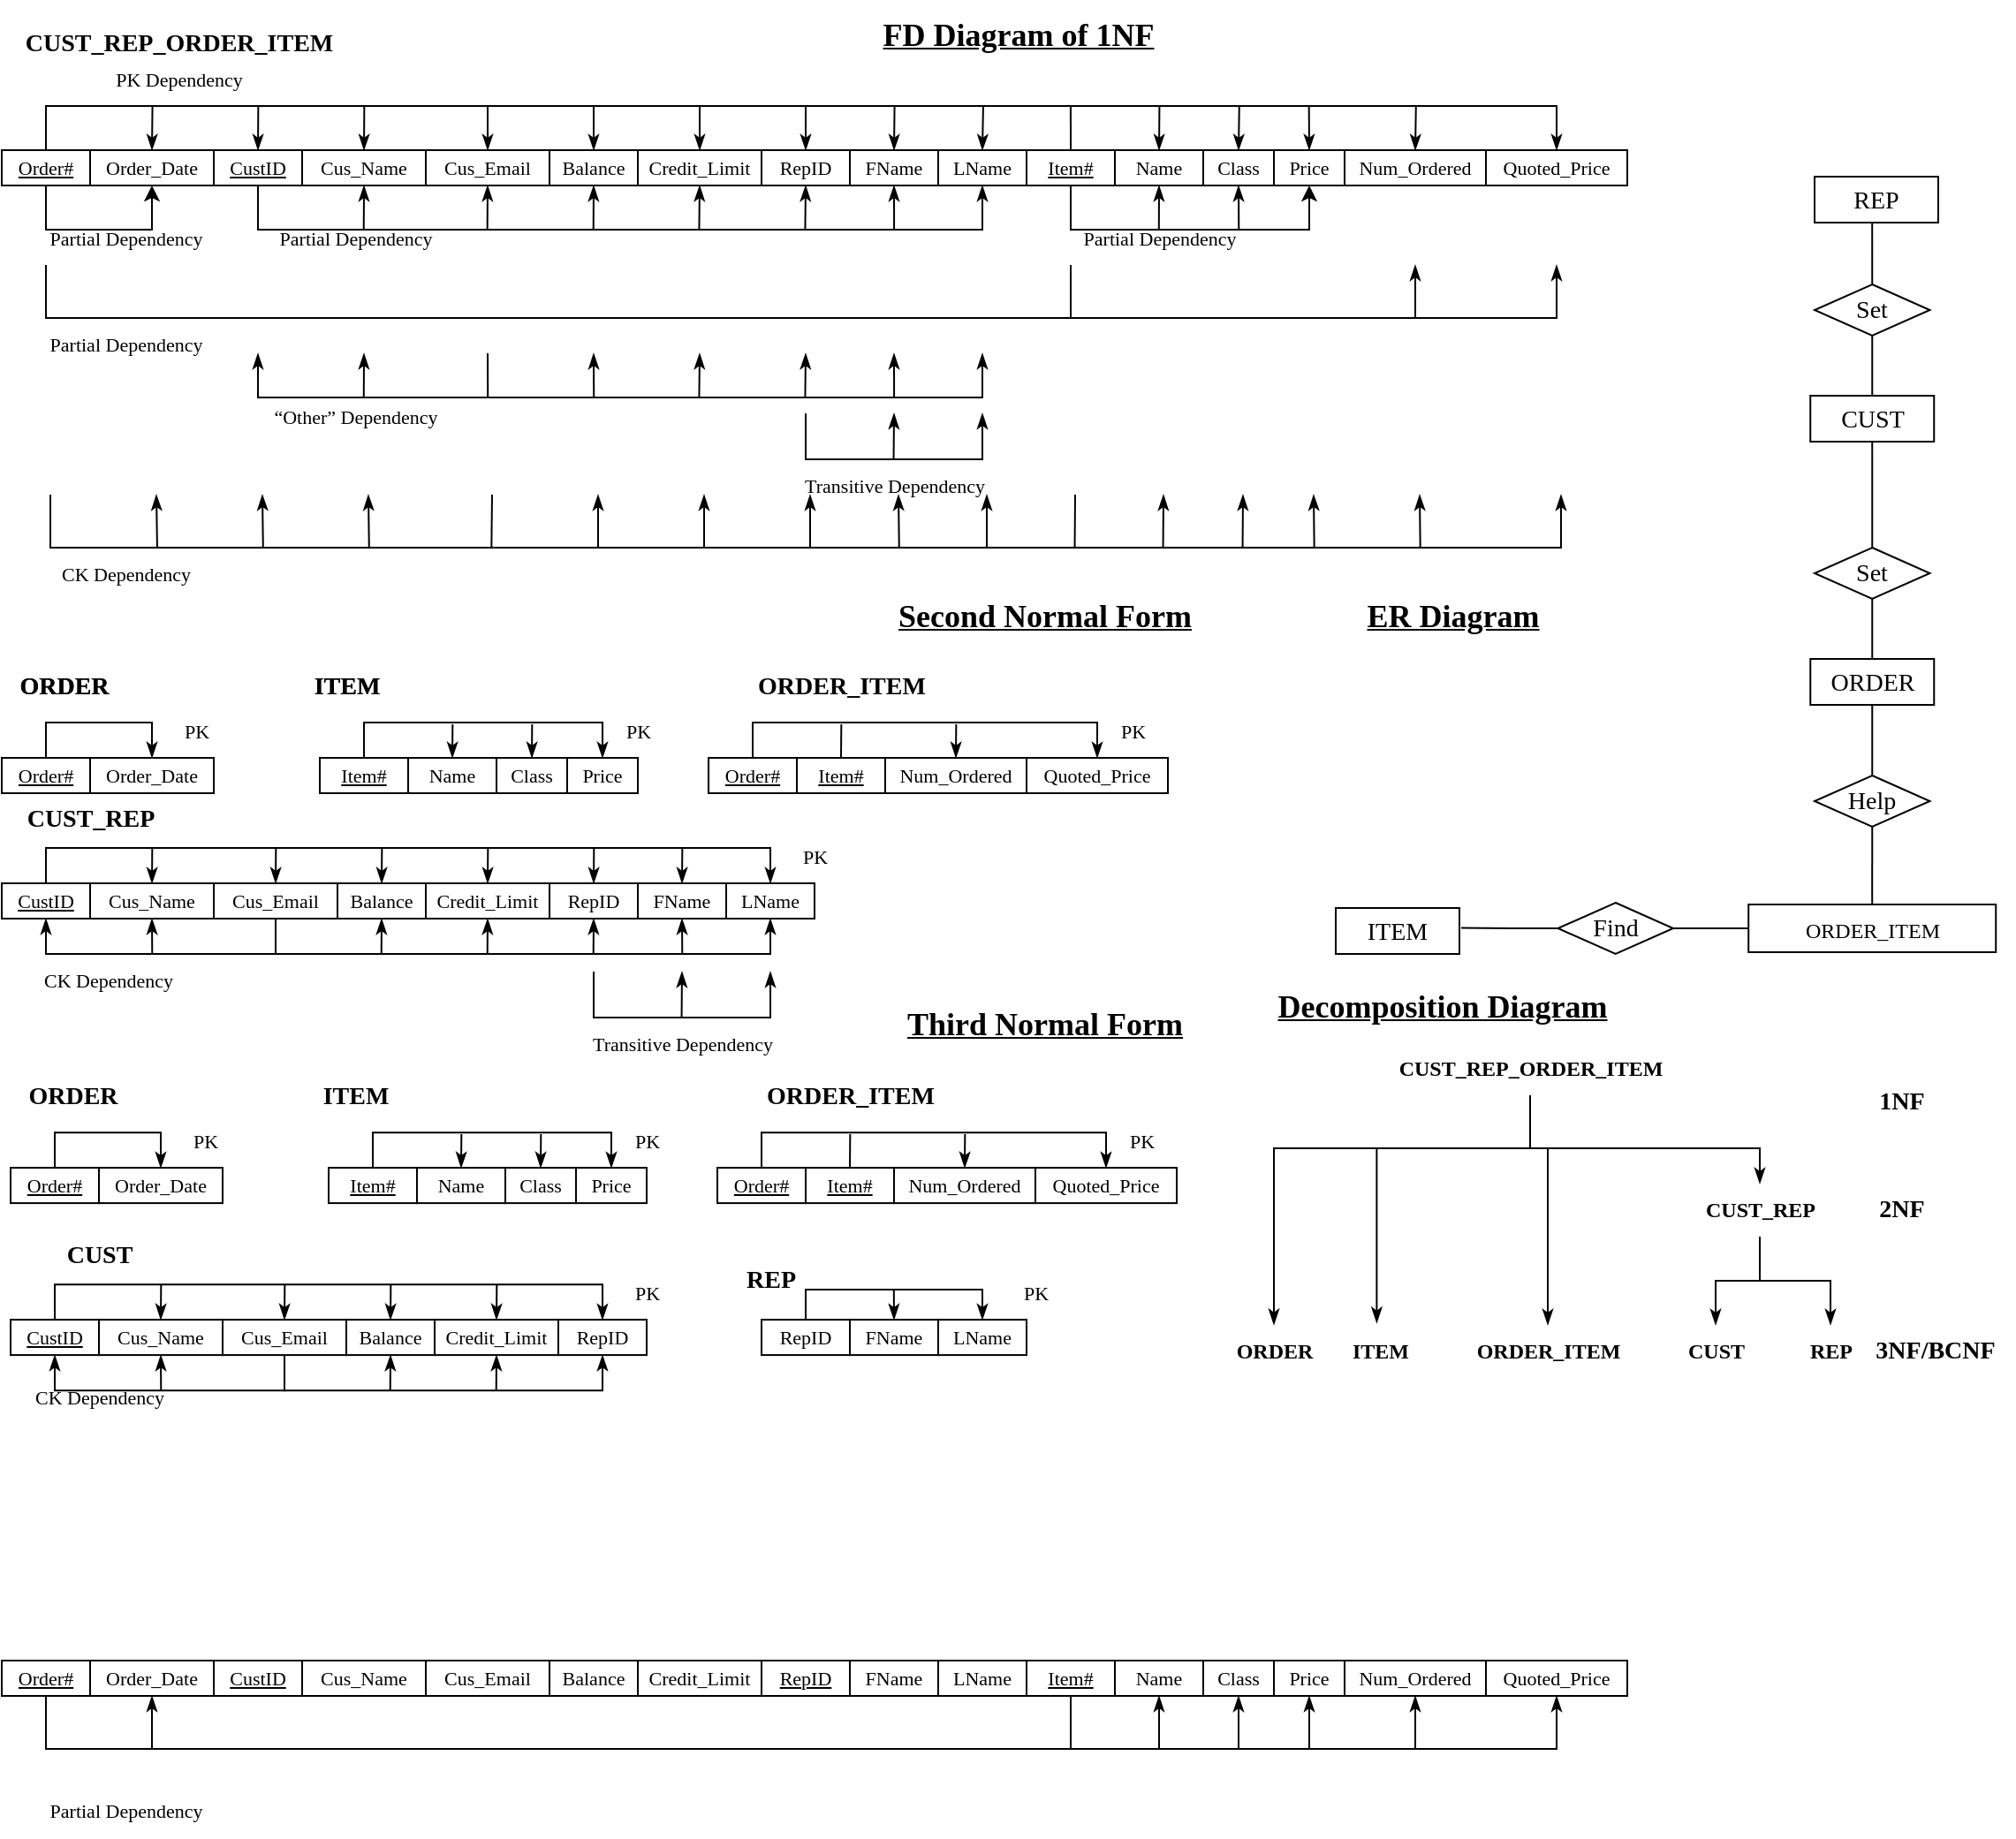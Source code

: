 <mxfile version="20.3.6" type="github">
  <diagram id="NO0MrUpebZ2SBpMLK5WK" name="Page-1">
    <mxGraphModel dx="1054" dy="658" grid="1" gridSize="10" guides="1" tooltips="1" connect="1" arrows="1" fold="1" page="1" pageScale="1" pageWidth="1169" pageHeight="827" math="0" shadow="0">
      <root>
        <mxCell id="0" />
        <mxCell id="1" parent="0" />
        <mxCell id="-zpiWiMWNnFgHcxVn4J2-24" style="edgeStyle=orthogonalEdgeStyle;rounded=0;orthogonalLoop=1;jettySize=auto;html=1;exitX=0.5;exitY=0;exitDx=0;exitDy=0;fontFamily=Times New Roman;fontSize=11;endArrow=classicThin;endFill=1;entryX=0.5;entryY=0;entryDx=0;entryDy=0;startArrow=none;startFill=0;" parent="1" source="-zpiWiMWNnFgHcxVn4J2-1" target="-zpiWiMWNnFgHcxVn4J2-18" edge="1">
          <mxGeometry relative="1" as="geometry">
            <mxPoint x="900" y="45" as="targetPoint" />
            <Array as="points">
              <mxPoint x="25" y="70" />
              <mxPoint x="880" y="70" />
            </Array>
          </mxGeometry>
        </mxCell>
        <mxCell id="3e-uo4Sejg_3FfOKzJGx-12" style="edgeStyle=orthogonalEdgeStyle;rounded=0;orthogonalLoop=1;jettySize=auto;html=1;exitX=0.5;exitY=1;exitDx=0;exitDy=0;entryX=0.5;entryY=1;entryDx=0;entryDy=0;" parent="1" source="-zpiWiMWNnFgHcxVn4J2-1" target="-zpiWiMWNnFgHcxVn4J2-3" edge="1">
          <mxGeometry relative="1" as="geometry">
            <Array as="points">
              <mxPoint x="25" y="140" />
              <mxPoint x="85" y="140" />
            </Array>
          </mxGeometry>
        </mxCell>
        <mxCell id="-zpiWiMWNnFgHcxVn4J2-1" value="&lt;font style=&quot;font-size: 11px;&quot; face=&quot;Times New Roman&quot;&gt;&lt;u&gt;Order#&lt;/u&gt;&lt;/font&gt;" style="rounded=0;whiteSpace=wrap;html=1;" parent="1" vertex="1">
          <mxGeometry y="95" width="50" height="20" as="geometry" />
        </mxCell>
        <mxCell id="-zpiWiMWNnFgHcxVn4J2-62" style="edgeStyle=orthogonalEdgeStyle;rounded=0;orthogonalLoop=1;jettySize=auto;html=1;exitX=0.5;exitY=0;exitDx=0;exitDy=0;fontFamily=Times New Roman;fontSize=11;endArrow=none;endFill=0;startArrow=classicThin;startFill=1;" parent="1" source="-zpiWiMWNnFgHcxVn4J2-3" edge="1">
          <mxGeometry relative="1" as="geometry">
            <mxPoint x="85.286" y="70" as="targetPoint" />
          </mxGeometry>
        </mxCell>
        <mxCell id="-zpiWiMWNnFgHcxVn4J2-3" value="&lt;font style=&quot;font-size: 11px;&quot; face=&quot;Times New Roman&quot;&gt;Order_Date&lt;/font&gt;" style="rounded=0;whiteSpace=wrap;html=1;" parent="1" vertex="1">
          <mxGeometry x="50" y="95" width="70" height="20" as="geometry" />
        </mxCell>
        <mxCell id="-zpiWiMWNnFgHcxVn4J2-63" style="edgeStyle=orthogonalEdgeStyle;rounded=0;orthogonalLoop=1;jettySize=auto;html=1;exitX=0.5;exitY=0;exitDx=0;exitDy=0;fontFamily=Times New Roman;fontSize=11;startArrow=classicThin;startFill=1;endArrow=none;endFill=0;" parent="1" source="-zpiWiMWNnFgHcxVn4J2-4" edge="1">
          <mxGeometry relative="1" as="geometry">
            <mxPoint x="145.172" y="70" as="targetPoint" />
          </mxGeometry>
        </mxCell>
        <mxCell id="-zpiWiMWNnFgHcxVn4J2-319" style="edgeStyle=orthogonalEdgeStyle;rounded=0;orthogonalLoop=1;jettySize=auto;html=1;exitX=0.5;exitY=1;exitDx=0;exitDy=0;entryX=0.5;entryY=1;entryDx=0;entryDy=0;fontFamily=Times New Roman;fontSize=11;startArrow=none;startFill=0;endArrow=classicThin;endFill=1;" parent="1" source="-zpiWiMWNnFgHcxVn4J2-4" target="-zpiWiMWNnFgHcxVn4J2-11" edge="1">
          <mxGeometry relative="1" as="geometry">
            <Array as="points">
              <mxPoint x="145" y="140" />
              <mxPoint x="555" y="140" />
            </Array>
          </mxGeometry>
        </mxCell>
        <mxCell id="-zpiWiMWNnFgHcxVn4J2-4" value="&lt;font style=&quot;font-size: 11px;&quot; face=&quot;Times New Roman&quot;&gt;&lt;u&gt;CustID&lt;/u&gt;&lt;/font&gt;" style="rounded=0;whiteSpace=wrap;html=1;" parent="1" vertex="1">
          <mxGeometry x="120" y="95" width="50" height="20" as="geometry" />
        </mxCell>
        <mxCell id="-zpiWiMWNnFgHcxVn4J2-64" style="edgeStyle=orthogonalEdgeStyle;rounded=0;orthogonalLoop=1;jettySize=auto;html=1;exitX=0.5;exitY=0;exitDx=0;exitDy=0;fontFamily=Times New Roman;fontSize=11;startArrow=classicThin;startFill=1;endArrow=none;endFill=0;" parent="1" source="-zpiWiMWNnFgHcxVn4J2-5" edge="1">
          <mxGeometry relative="1" as="geometry">
            <mxPoint x="205.172" y="70" as="targetPoint" />
          </mxGeometry>
        </mxCell>
        <mxCell id="-zpiWiMWNnFgHcxVn4J2-81" style="edgeStyle=orthogonalEdgeStyle;rounded=0;orthogonalLoop=1;jettySize=auto;html=1;exitX=0.5;exitY=1;exitDx=0;exitDy=0;fontFamily=Times New Roman;fontSize=11;startArrow=classicThin;startFill=1;endArrow=none;endFill=0;" parent="1" source="-zpiWiMWNnFgHcxVn4J2-5" edge="1">
          <mxGeometry relative="1" as="geometry">
            <mxPoint x="204.857" y="140" as="targetPoint" />
            <Array as="points">
              <mxPoint x="205" y="120" />
              <mxPoint x="205" y="120" />
            </Array>
          </mxGeometry>
        </mxCell>
        <mxCell id="-zpiWiMWNnFgHcxVn4J2-5" value="&lt;font style=&quot;font-size: 11px;&quot; face=&quot;Times New Roman&quot;&gt;Cus_Name&lt;/font&gt;" style="rounded=0;whiteSpace=wrap;html=1;" parent="1" vertex="1">
          <mxGeometry x="170" y="95" width="70" height="20" as="geometry" />
        </mxCell>
        <mxCell id="-zpiWiMWNnFgHcxVn4J2-65" style="edgeStyle=orthogonalEdgeStyle;rounded=0;orthogonalLoop=1;jettySize=auto;html=1;exitX=0.5;exitY=0;exitDx=0;exitDy=0;fontFamily=Times New Roman;fontSize=11;startArrow=classicThin;startFill=1;endArrow=none;endFill=0;" parent="1" source="-zpiWiMWNnFgHcxVn4J2-6" edge="1">
          <mxGeometry relative="1" as="geometry">
            <mxPoint x="275" y="70" as="targetPoint" />
          </mxGeometry>
        </mxCell>
        <mxCell id="-zpiWiMWNnFgHcxVn4J2-83" style="edgeStyle=orthogonalEdgeStyle;rounded=0;orthogonalLoop=1;jettySize=auto;html=1;exitX=0.5;exitY=1;exitDx=0;exitDy=0;fontFamily=Times New Roman;fontSize=11;startArrow=classicThin;startFill=1;endArrow=none;endFill=0;" parent="1" source="-zpiWiMWNnFgHcxVn4J2-6" edge="1">
          <mxGeometry relative="1" as="geometry">
            <mxPoint x="274.828" y="140.0" as="targetPoint" />
          </mxGeometry>
        </mxCell>
        <mxCell id="-zpiWiMWNnFgHcxVn4J2-6" value="&lt;font style=&quot;font-size: 11px;&quot; face=&quot;Times New Roman&quot;&gt;Cus_Email&lt;/font&gt;" style="rounded=0;whiteSpace=wrap;html=1;" parent="1" vertex="1">
          <mxGeometry x="240" y="95" width="70" height="20" as="geometry" />
        </mxCell>
        <mxCell id="-zpiWiMWNnFgHcxVn4J2-66" style="edgeStyle=orthogonalEdgeStyle;rounded=0;orthogonalLoop=1;jettySize=auto;html=1;exitX=0.5;exitY=0;exitDx=0;exitDy=0;fontFamily=Times New Roman;fontSize=11;startArrow=classicThin;startFill=1;endArrow=none;endFill=0;" parent="1" source="-zpiWiMWNnFgHcxVn4J2-7" edge="1">
          <mxGeometry relative="1" as="geometry">
            <mxPoint x="335" y="70" as="targetPoint" />
          </mxGeometry>
        </mxCell>
        <mxCell id="-zpiWiMWNnFgHcxVn4J2-84" style="edgeStyle=orthogonalEdgeStyle;rounded=0;orthogonalLoop=1;jettySize=auto;html=1;exitX=0.5;exitY=1;exitDx=0;exitDy=0;fontFamily=Times New Roman;fontSize=11;startArrow=classicThin;startFill=1;endArrow=none;endFill=0;" parent="1" source="-zpiWiMWNnFgHcxVn4J2-7" edge="1">
          <mxGeometry relative="1" as="geometry">
            <mxPoint x="334.857" y="140" as="targetPoint" />
          </mxGeometry>
        </mxCell>
        <mxCell id="-zpiWiMWNnFgHcxVn4J2-7" value="&lt;font style=&quot;font-size: 11px;&quot; face=&quot;Times New Roman&quot;&gt;Balance&lt;/font&gt;&lt;span style=&quot;color: rgba(0, 0, 0, 0); font-family: monospace; font-size: 0px; text-align: start;&quot;&gt;%3CmxGraphModel%3E%3Croot%3E%3CmxCell%20id%3D%220%22%2F%3E%3CmxCell%20id%3D%221%22%20parent%3D%220%22%2F%3E%3CmxCell%20id%3D%222%22%20value%3D%22%26lt%3Bfont%20style%3D%26quot%3Bfont-size%3A%2011px%3B%26quot%3B%20face%3D%26quot%3BTimes%20New%20Roman%26quot%3B%26gt%3BOrder%23%26lt%3B%2Ffont%26gt%3B%22%20style%3D%22rounded%3D0%3BwhiteSpace%3Dwrap%3Bhtml%3D1%3B%22%20vertex%3D%221%22%20parent%3D%221%22%3E%3CmxGeometry%20x%3D%2270%22%20y%3D%22210%22%20width%3D%2250%22%20height%3D%2220%22%20as%3D%22geometry%22%2F%3E%3C%2FmxCell%3E%3C%2Froot%3E%3C%2FmxGraphModel%3E&lt;/span&gt;" style="rounded=0;whiteSpace=wrap;html=1;" parent="1" vertex="1">
          <mxGeometry x="310" y="95" width="50" height="20" as="geometry" />
        </mxCell>
        <mxCell id="-zpiWiMWNnFgHcxVn4J2-67" style="edgeStyle=orthogonalEdgeStyle;rounded=0;orthogonalLoop=1;jettySize=auto;html=1;exitX=0.5;exitY=0;exitDx=0;exitDy=0;fontFamily=Times New Roman;fontSize=11;startArrow=classicThin;startFill=1;endArrow=none;endFill=0;" parent="1" source="-zpiWiMWNnFgHcxVn4J2-8" edge="1">
          <mxGeometry relative="1" as="geometry">
            <mxPoint x="395" y="70" as="targetPoint" />
          </mxGeometry>
        </mxCell>
        <mxCell id="-zpiWiMWNnFgHcxVn4J2-320" style="edgeStyle=orthogonalEdgeStyle;rounded=0;orthogonalLoop=1;jettySize=auto;html=1;exitX=0.5;exitY=1;exitDx=0;exitDy=0;fontFamily=Times New Roman;fontSize=11;startArrow=classicThin;startFill=1;endArrow=none;endFill=0;" parent="1" source="-zpiWiMWNnFgHcxVn4J2-8" edge="1">
          <mxGeometry relative="1" as="geometry">
            <mxPoint x="394.71" y="140" as="targetPoint" />
          </mxGeometry>
        </mxCell>
        <mxCell id="-zpiWiMWNnFgHcxVn4J2-8" value="&lt;font style=&quot;font-size: 11px;&quot; face=&quot;Times New Roman&quot;&gt;Credit_Limit&lt;/font&gt;" style="rounded=0;whiteSpace=wrap;html=1;" parent="1" vertex="1">
          <mxGeometry x="360" y="95" width="70" height="20" as="geometry" />
        </mxCell>
        <mxCell id="-zpiWiMWNnFgHcxVn4J2-68" style="edgeStyle=orthogonalEdgeStyle;rounded=0;orthogonalLoop=1;jettySize=auto;html=1;exitX=0.5;exitY=0;exitDx=0;exitDy=0;fontFamily=Times New Roman;fontSize=11;startArrow=classicThin;startFill=1;endArrow=none;endFill=0;" parent="1" source="-zpiWiMWNnFgHcxVn4J2-9" edge="1">
          <mxGeometry relative="1" as="geometry">
            <mxPoint x="455" y="70" as="targetPoint" />
          </mxGeometry>
        </mxCell>
        <mxCell id="-zpiWiMWNnFgHcxVn4J2-321" style="edgeStyle=orthogonalEdgeStyle;rounded=0;orthogonalLoop=1;jettySize=auto;html=1;exitX=0.5;exitY=1;exitDx=0;exitDy=0;fontFamily=Times New Roman;fontSize=11;startArrow=classicThin;startFill=1;endArrow=none;endFill=0;" parent="1" source="-zpiWiMWNnFgHcxVn4J2-9" edge="1">
          <mxGeometry relative="1" as="geometry">
            <mxPoint x="454.71" y="140" as="targetPoint" />
          </mxGeometry>
        </mxCell>
        <mxCell id="-zpiWiMWNnFgHcxVn4J2-9" value="&lt;font style=&quot;font-size: 11px;&quot; face=&quot;Times New Roman&quot;&gt;RepID&lt;/font&gt;" style="rounded=0;whiteSpace=wrap;html=1;" parent="1" vertex="1">
          <mxGeometry x="430" y="95" width="50" height="20" as="geometry" />
        </mxCell>
        <mxCell id="-zpiWiMWNnFgHcxVn4J2-69" style="edgeStyle=orthogonalEdgeStyle;rounded=0;orthogonalLoop=1;jettySize=auto;html=1;exitX=0.5;exitY=0;exitDx=0;exitDy=0;fontFamily=Times New Roman;fontSize=11;startArrow=classicThin;startFill=1;endArrow=none;endFill=0;" parent="1" source="-zpiWiMWNnFgHcxVn4J2-10" edge="1">
          <mxGeometry relative="1" as="geometry">
            <mxPoint x="505.286" y="70" as="targetPoint" />
          </mxGeometry>
        </mxCell>
        <mxCell id="-zpiWiMWNnFgHcxVn4J2-322" style="edgeStyle=orthogonalEdgeStyle;rounded=0;orthogonalLoop=1;jettySize=auto;html=1;exitX=0.5;exitY=1;exitDx=0;exitDy=0;fontFamily=Times New Roman;fontSize=11;startArrow=classicThin;startFill=1;endArrow=none;endFill=0;" parent="1" source="-zpiWiMWNnFgHcxVn4J2-10" edge="1">
          <mxGeometry relative="1" as="geometry">
            <mxPoint x="505.032" y="140" as="targetPoint" />
          </mxGeometry>
        </mxCell>
        <mxCell id="-zpiWiMWNnFgHcxVn4J2-10" value="&lt;font style=&quot;font-size: 11px;&quot; face=&quot;Times New Roman&quot;&gt;FName&lt;/font&gt;" style="rounded=0;whiteSpace=wrap;html=1;" parent="1" vertex="1">
          <mxGeometry x="480" y="95" width="50" height="20" as="geometry" />
        </mxCell>
        <mxCell id="-zpiWiMWNnFgHcxVn4J2-70" style="edgeStyle=orthogonalEdgeStyle;rounded=0;orthogonalLoop=1;jettySize=auto;html=1;exitX=0.5;exitY=0;exitDx=0;exitDy=0;fontFamily=Times New Roman;fontSize=11;startArrow=classicThin;startFill=1;endArrow=none;endFill=0;" parent="1" source="-zpiWiMWNnFgHcxVn4J2-11" edge="1">
          <mxGeometry relative="1" as="geometry">
            <mxPoint x="555.476" y="70" as="targetPoint" />
          </mxGeometry>
        </mxCell>
        <mxCell id="-zpiWiMWNnFgHcxVn4J2-11" value="&lt;font style=&quot;font-size: 11px;&quot; face=&quot;Times New Roman&quot;&gt;LName&lt;/font&gt;" style="rounded=0;whiteSpace=wrap;html=1;" parent="1" vertex="1">
          <mxGeometry x="530" y="95" width="50" height="20" as="geometry" />
        </mxCell>
        <mxCell id="-zpiWiMWNnFgHcxVn4J2-71" style="edgeStyle=orthogonalEdgeStyle;rounded=0;orthogonalLoop=1;jettySize=auto;html=1;exitX=0.5;exitY=0;exitDx=0;exitDy=0;fontFamily=Times New Roman;fontSize=11;startArrow=none;startFill=0;endArrow=none;endFill=0;" parent="1" source="-zpiWiMWNnFgHcxVn4J2-12" edge="1">
          <mxGeometry relative="1" as="geometry">
            <mxPoint x="604.977" y="70" as="targetPoint" />
          </mxGeometry>
        </mxCell>
        <mxCell id="3e-uo4Sejg_3FfOKzJGx-11" style="edgeStyle=orthogonalEdgeStyle;rounded=0;orthogonalLoop=1;jettySize=auto;html=1;exitX=0.5;exitY=1;exitDx=0;exitDy=0;entryX=0.5;entryY=1;entryDx=0;entryDy=0;" parent="1" source="-zpiWiMWNnFgHcxVn4J2-12" target="-zpiWiMWNnFgHcxVn4J2-16" edge="1">
          <mxGeometry relative="1" as="geometry">
            <Array as="points">
              <mxPoint x="605" y="140" />
              <mxPoint x="740" y="140" />
            </Array>
          </mxGeometry>
        </mxCell>
        <mxCell id="-zpiWiMWNnFgHcxVn4J2-12" value="&lt;font style=&quot;font-size: 11px;&quot; face=&quot;Times New Roman&quot;&gt;&lt;u&gt;Item#&lt;/u&gt;&lt;/font&gt;" style="rounded=0;whiteSpace=wrap;html=1;" parent="1" vertex="1">
          <mxGeometry x="580" y="95" width="50" height="20" as="geometry" />
        </mxCell>
        <mxCell id="-zpiWiMWNnFgHcxVn4J2-72" style="edgeStyle=orthogonalEdgeStyle;rounded=0;orthogonalLoop=1;jettySize=auto;html=1;exitX=0.5;exitY=0;exitDx=0;exitDy=0;fontFamily=Times New Roman;fontSize=11;startArrow=classicThin;startFill=1;endArrow=none;endFill=0;" parent="1" source="-zpiWiMWNnFgHcxVn4J2-13" edge="1">
          <mxGeometry relative="1" as="geometry">
            <mxPoint x="655.209" y="70" as="targetPoint" />
          </mxGeometry>
        </mxCell>
        <mxCell id="3e-uo4Sejg_3FfOKzJGx-17" style="edgeStyle=orthogonalEdgeStyle;rounded=0;orthogonalLoop=1;jettySize=auto;html=1;exitX=0.5;exitY=1;exitDx=0;exitDy=0;startArrow=classicThin;startFill=1;endArrow=none;endFill=0;" parent="1" source="-zpiWiMWNnFgHcxVn4J2-13" edge="1">
          <mxGeometry relative="1" as="geometry">
            <mxPoint x="654.905" y="140" as="targetPoint" />
          </mxGeometry>
        </mxCell>
        <mxCell id="-zpiWiMWNnFgHcxVn4J2-13" value="&lt;font style=&quot;font-size: 11px;&quot; face=&quot;Times New Roman&quot;&gt;Name&lt;/font&gt;" style="rounded=0;whiteSpace=wrap;html=1;" parent="1" vertex="1">
          <mxGeometry x="630" y="95" width="50" height="20" as="geometry" />
        </mxCell>
        <mxCell id="-zpiWiMWNnFgHcxVn4J2-73" style="edgeStyle=orthogonalEdgeStyle;rounded=0;orthogonalLoop=1;jettySize=auto;html=1;exitX=0.5;exitY=0;exitDx=0;exitDy=0;fontFamily=Times New Roman;fontSize=11;startArrow=classicThin;startFill=1;endArrow=none;endFill=0;" parent="1" source="-zpiWiMWNnFgHcxVn4J2-15" edge="1">
          <mxGeometry relative="1" as="geometry">
            <mxPoint x="700.4" y="70" as="targetPoint" />
          </mxGeometry>
        </mxCell>
        <mxCell id="3e-uo4Sejg_3FfOKzJGx-18" style="edgeStyle=orthogonalEdgeStyle;rounded=0;orthogonalLoop=1;jettySize=auto;html=1;exitX=0.5;exitY=1;exitDx=0;exitDy=0;startArrow=classicThin;startFill=1;endArrow=none;endFill=0;" parent="1" source="-zpiWiMWNnFgHcxVn4J2-15" edge="1">
          <mxGeometry relative="1" as="geometry">
            <mxPoint x="700.143" y="140" as="targetPoint" />
          </mxGeometry>
        </mxCell>
        <mxCell id="-zpiWiMWNnFgHcxVn4J2-15" value="&lt;font style=&quot;font-size: 11px;&quot; face=&quot;Times New Roman&quot;&gt;Class&lt;/font&gt;" style="rounded=0;whiteSpace=wrap;html=1;" parent="1" vertex="1">
          <mxGeometry x="680" y="95" width="40" height="20" as="geometry" />
        </mxCell>
        <mxCell id="-zpiWiMWNnFgHcxVn4J2-74" style="edgeStyle=orthogonalEdgeStyle;rounded=0;orthogonalLoop=1;jettySize=auto;html=1;exitX=0.5;exitY=0;exitDx=0;exitDy=0;fontFamily=Times New Roman;fontSize=11;startArrow=classicThin;startFill=1;endArrow=none;endFill=0;" parent="1" source="-zpiWiMWNnFgHcxVn4J2-16" edge="1">
          <mxGeometry relative="1" as="geometry">
            <mxPoint x="739.846" y="70" as="targetPoint" />
          </mxGeometry>
        </mxCell>
        <mxCell id="-zpiWiMWNnFgHcxVn4J2-16" value="&lt;font style=&quot;font-size: 11px;&quot; face=&quot;Times New Roman&quot;&gt;Price&lt;/font&gt;" style="rounded=0;whiteSpace=wrap;html=1;" parent="1" vertex="1">
          <mxGeometry x="720" y="95" width="40" height="20" as="geometry" />
        </mxCell>
        <mxCell id="-zpiWiMWNnFgHcxVn4J2-75" style="edgeStyle=orthogonalEdgeStyle;rounded=0;orthogonalLoop=1;jettySize=auto;html=1;exitX=0.5;exitY=0;exitDx=0;exitDy=0;fontFamily=Times New Roman;fontSize=11;startArrow=classicThin;startFill=1;endArrow=none;endFill=0;" parent="1" source="-zpiWiMWNnFgHcxVn4J2-17" edge="1">
          <mxGeometry relative="1" as="geometry">
            <mxPoint x="800.4" y="70" as="targetPoint" />
          </mxGeometry>
        </mxCell>
        <mxCell id="-zpiWiMWNnFgHcxVn4J2-17" value="&lt;font style=&quot;font-size: 11px;&quot; face=&quot;Times New Roman&quot;&gt;Num_Ordered&lt;/font&gt;" style="rounded=0;whiteSpace=wrap;html=1;" parent="1" vertex="1">
          <mxGeometry x="760" y="95" width="80" height="20" as="geometry" />
        </mxCell>
        <mxCell id="-zpiWiMWNnFgHcxVn4J2-18" value="&lt;font style=&quot;font-size: 11px;&quot; face=&quot;Times New Roman&quot;&gt;Quoted_Price&lt;/font&gt;" style="rounded=0;whiteSpace=wrap;html=1;" parent="1" vertex="1">
          <mxGeometry x="840" y="95" width="80" height="20" as="geometry" />
        </mxCell>
        <mxCell id="3e-uo4Sejg_3FfOKzJGx-19" style="edgeStyle=orthogonalEdgeStyle;rounded=0;orthogonalLoop=1;jettySize=auto;html=1;exitX=0.5;exitY=1;exitDx=0;exitDy=0;entryX=0.5;entryY=1;entryDx=0;entryDy=0;startArrow=none;startFill=0;endArrow=classicThin;endFill=1;" parent="1" source="-zpiWiMWNnFgHcxVn4J2-241" target="-zpiWiMWNnFgHcxVn4J2-276" edge="1">
          <mxGeometry relative="1" as="geometry">
            <Array as="points">
              <mxPoint x="25" y="1000" />
              <mxPoint x="880" y="1000" />
            </Array>
          </mxGeometry>
        </mxCell>
        <mxCell id="-zpiWiMWNnFgHcxVn4J2-241" value="&lt;font style=&quot;font-size: 11px;&quot; face=&quot;Times New Roman&quot;&gt;&lt;u&gt;Order#&lt;/u&gt;&lt;/font&gt;" style="rounded=0;whiteSpace=wrap;html=1;" parent="1" vertex="1">
          <mxGeometry y="950" width="50" height="20" as="geometry" />
        </mxCell>
        <mxCell id="3e-uo4Sejg_3FfOKzJGx-20" style="edgeStyle=orthogonalEdgeStyle;rounded=0;orthogonalLoop=1;jettySize=auto;html=1;exitX=0.5;exitY=1;exitDx=0;exitDy=0;startArrow=classicThin;startFill=1;endArrow=none;endFill=0;" parent="1" source="-zpiWiMWNnFgHcxVn4J2-244" edge="1">
          <mxGeometry relative="1" as="geometry">
            <mxPoint x="85" y="1000" as="targetPoint" />
          </mxGeometry>
        </mxCell>
        <mxCell id="-zpiWiMWNnFgHcxVn4J2-244" value="&lt;font style=&quot;font-size: 11px;&quot; face=&quot;Times New Roman&quot;&gt;Order_Date&lt;/font&gt;" style="rounded=0;whiteSpace=wrap;html=1;" parent="1" vertex="1">
          <mxGeometry x="50" y="950" width="70" height="20" as="geometry" />
        </mxCell>
        <mxCell id="-zpiWiMWNnFgHcxVn4J2-246" value="&lt;font style=&quot;font-size: 11px;&quot; face=&quot;Times New Roman&quot;&gt;&lt;u&gt;CustID&lt;/u&gt;&lt;/font&gt;" style="rounded=0;whiteSpace=wrap;html=1;" parent="1" vertex="1">
          <mxGeometry x="120" y="950" width="50" height="20" as="geometry" />
        </mxCell>
        <mxCell id="-zpiWiMWNnFgHcxVn4J2-248" value="&lt;font style=&quot;font-size: 11px;&quot; face=&quot;Times New Roman&quot;&gt;Cus_Name&lt;/font&gt;" style="rounded=0;whiteSpace=wrap;html=1;" parent="1" vertex="1">
          <mxGeometry x="170" y="950" width="70" height="20" as="geometry" />
        </mxCell>
        <mxCell id="-zpiWiMWNnFgHcxVn4J2-250" value="&lt;font style=&quot;font-size: 11px;&quot; face=&quot;Times New Roman&quot;&gt;Cus_Email&lt;/font&gt;" style="rounded=0;whiteSpace=wrap;html=1;" parent="1" vertex="1">
          <mxGeometry x="240" y="950" width="70" height="20" as="geometry" />
        </mxCell>
        <mxCell id="-zpiWiMWNnFgHcxVn4J2-252" value="&lt;font style=&quot;font-size: 11px;&quot; face=&quot;Times New Roman&quot;&gt;Balance&lt;/font&gt;&lt;span style=&quot;color: rgba(0, 0, 0, 0); font-family: monospace; font-size: 0px; text-align: start;&quot;&gt;%3CmxGraphModel%3E%3Croot%3E%3CmxCell%20id%3D%220%22%2F%3E%3CmxCell%20id%3D%221%22%20parent%3D%220%22%2F%3E%3CmxCell%20id%3D%222%22%20value%3D%22%26lt%3Bfont%20style%3D%26quot%3Bfont-size%3A%2011px%3B%26quot%3B%20face%3D%26quot%3BTimes%20New%20Roman%26quot%3B%26gt%3BOrder%23%26lt%3B%2Ffont%26gt%3B%22%20style%3D%22rounded%3D0%3BwhiteSpace%3Dwrap%3Bhtml%3D1%3B%22%20vertex%3D%221%22%20parent%3D%221%22%3E%3CmxGeometry%20x%3D%2270%22%20y%3D%22210%22%20width%3D%2250%22%20height%3D%2220%22%20as%3D%22geometry%22%2F%3E%3C%2FmxCell%3E%3C%2Froot%3E%3C%2FmxGraphModel%3E&lt;/span&gt;" style="rounded=0;whiteSpace=wrap;html=1;" parent="1" vertex="1">
          <mxGeometry x="310" y="950" width="50" height="20" as="geometry" />
        </mxCell>
        <mxCell id="-zpiWiMWNnFgHcxVn4J2-254" value="&lt;font style=&quot;font-size: 11px;&quot; face=&quot;Times New Roman&quot;&gt;Credit_Limit&lt;/font&gt;" style="rounded=0;whiteSpace=wrap;html=1;" parent="1" vertex="1">
          <mxGeometry x="360" y="950" width="70" height="20" as="geometry" />
        </mxCell>
        <mxCell id="-zpiWiMWNnFgHcxVn4J2-256" value="&lt;font style=&quot;font-size: 11px;&quot; face=&quot;Times New Roman&quot;&gt;&lt;u&gt;RepID&lt;/u&gt;&lt;/font&gt;" style="rounded=0;whiteSpace=wrap;html=1;" parent="1" vertex="1">
          <mxGeometry x="430" y="950" width="50" height="20" as="geometry" />
        </mxCell>
        <mxCell id="-zpiWiMWNnFgHcxVn4J2-258" value="&lt;font style=&quot;font-size: 11px;&quot; face=&quot;Times New Roman&quot;&gt;FName&lt;/font&gt;" style="rounded=0;whiteSpace=wrap;html=1;" parent="1" vertex="1">
          <mxGeometry x="480" y="950" width="50" height="20" as="geometry" />
        </mxCell>
        <mxCell id="-zpiWiMWNnFgHcxVn4J2-260" value="&lt;font style=&quot;font-size: 11px;&quot; face=&quot;Times New Roman&quot;&gt;LName&lt;/font&gt;" style="rounded=0;whiteSpace=wrap;html=1;" parent="1" vertex="1">
          <mxGeometry x="530" y="950" width="50" height="20" as="geometry" />
        </mxCell>
        <mxCell id="3e-uo4Sejg_3FfOKzJGx-25" style="edgeStyle=orthogonalEdgeStyle;rounded=0;orthogonalLoop=1;jettySize=auto;html=1;exitX=0.5;exitY=1;exitDx=0;exitDy=0;startArrow=none;startFill=0;endArrow=none;endFill=0;" parent="1" source="-zpiWiMWNnFgHcxVn4J2-263" edge="1">
          <mxGeometry relative="1" as="geometry">
            <mxPoint x="605" y="1000" as="targetPoint" />
          </mxGeometry>
        </mxCell>
        <mxCell id="-zpiWiMWNnFgHcxVn4J2-263" value="&lt;font style=&quot;font-size: 11px;&quot; face=&quot;Times New Roman&quot;&gt;&lt;u&gt;Item#&lt;/u&gt;&lt;/font&gt;" style="rounded=0;whiteSpace=wrap;html=1;" parent="1" vertex="1">
          <mxGeometry x="580" y="950" width="50" height="20" as="geometry" />
        </mxCell>
        <mxCell id="3e-uo4Sejg_3FfOKzJGx-21" style="edgeStyle=orthogonalEdgeStyle;rounded=0;orthogonalLoop=1;jettySize=auto;html=1;exitX=0.5;exitY=1;exitDx=0;exitDy=0;startArrow=classicThin;startFill=1;endArrow=none;endFill=0;" parent="1" source="-zpiWiMWNnFgHcxVn4J2-266" edge="1">
          <mxGeometry relative="1" as="geometry">
            <mxPoint x="655" y="1000" as="targetPoint" />
          </mxGeometry>
        </mxCell>
        <mxCell id="-zpiWiMWNnFgHcxVn4J2-266" value="&lt;font style=&quot;font-size: 11px;&quot; face=&quot;Times New Roman&quot;&gt;Name&lt;/font&gt;" style="rounded=0;whiteSpace=wrap;html=1;" parent="1" vertex="1">
          <mxGeometry x="630" y="950" width="50" height="20" as="geometry" />
        </mxCell>
        <mxCell id="3e-uo4Sejg_3FfOKzJGx-22" style="edgeStyle=orthogonalEdgeStyle;rounded=0;orthogonalLoop=1;jettySize=auto;html=1;exitX=0.5;exitY=1;exitDx=0;exitDy=0;startArrow=classicThin;startFill=1;endArrow=none;endFill=0;" parent="1" source="-zpiWiMWNnFgHcxVn4J2-269" edge="1">
          <mxGeometry relative="1" as="geometry">
            <mxPoint x="700" y="1000" as="targetPoint" />
          </mxGeometry>
        </mxCell>
        <mxCell id="-zpiWiMWNnFgHcxVn4J2-269" value="&lt;font style=&quot;font-size: 11px;&quot; face=&quot;Times New Roman&quot;&gt;Class&lt;/font&gt;" style="rounded=0;whiteSpace=wrap;html=1;" parent="1" vertex="1">
          <mxGeometry x="680" y="950" width="40" height="20" as="geometry" />
        </mxCell>
        <mxCell id="3e-uo4Sejg_3FfOKzJGx-23" style="edgeStyle=orthogonalEdgeStyle;rounded=0;orthogonalLoop=1;jettySize=auto;html=1;exitX=0.5;exitY=1;exitDx=0;exitDy=0;startArrow=classicThin;startFill=1;endArrow=none;endFill=0;" parent="1" source="-zpiWiMWNnFgHcxVn4J2-272" edge="1">
          <mxGeometry relative="1" as="geometry">
            <mxPoint x="740" y="1000" as="targetPoint" />
          </mxGeometry>
        </mxCell>
        <mxCell id="-zpiWiMWNnFgHcxVn4J2-272" value="&lt;font style=&quot;font-size: 11px;&quot; face=&quot;Times New Roman&quot;&gt;Price&lt;/font&gt;" style="rounded=0;whiteSpace=wrap;html=1;" parent="1" vertex="1">
          <mxGeometry x="720" y="950" width="40" height="20" as="geometry" />
        </mxCell>
        <mxCell id="3e-uo4Sejg_3FfOKzJGx-24" style="edgeStyle=orthogonalEdgeStyle;rounded=0;orthogonalLoop=1;jettySize=auto;html=1;exitX=0.5;exitY=1;exitDx=0;exitDy=0;startArrow=classicThin;startFill=1;endArrow=none;endFill=0;" parent="1" source="-zpiWiMWNnFgHcxVn4J2-275" edge="1">
          <mxGeometry relative="1" as="geometry">
            <mxPoint x="800" y="1000" as="targetPoint" />
          </mxGeometry>
        </mxCell>
        <mxCell id="-zpiWiMWNnFgHcxVn4J2-275" value="&lt;font style=&quot;font-size: 11px;&quot; face=&quot;Times New Roman&quot;&gt;Num_Ordered&lt;/font&gt;" style="rounded=0;whiteSpace=wrap;html=1;" parent="1" vertex="1">
          <mxGeometry x="760" y="950" width="80" height="20" as="geometry" />
        </mxCell>
        <mxCell id="-zpiWiMWNnFgHcxVn4J2-276" value="&lt;font style=&quot;font-size: 11px;&quot; face=&quot;Times New Roman&quot;&gt;Quoted_Price&lt;/font&gt;" style="rounded=0;whiteSpace=wrap;html=1;" parent="1" vertex="1">
          <mxGeometry x="840" y="950" width="80" height="20" as="geometry" />
        </mxCell>
        <mxCell id="-zpiWiMWNnFgHcxVn4J2-331" value="PK Dependency" style="text;html=1;resizable=0;autosize=1;align=center;verticalAlign=middle;points=[];fillColor=none;strokeColor=none;rounded=0;fontFamily=Times New Roman;fontSize=11;" parent="1" vertex="1">
          <mxGeometry x="50" y="40" width="100" height="30" as="geometry" />
        </mxCell>
        <mxCell id="-zpiWiMWNnFgHcxVn4J2-341" style="edgeStyle=orthogonalEdgeStyle;rounded=0;orthogonalLoop=1;jettySize=auto;html=1;exitX=0.5;exitY=1;exitDx=0;exitDy=0;entryX=0.5;entryY=1;entryDx=0;entryDy=0;fontFamily=Times New Roman;fontSize=11;startArrow=classicThin;startFill=1;endArrow=classicThin;endFill=1;" parent="1" edge="1">
          <mxGeometry relative="1" as="geometry">
            <mxPoint x="145" y="210" as="sourcePoint" />
            <mxPoint x="555" y="210" as="targetPoint" />
            <Array as="points">
              <mxPoint x="145" y="235" />
              <mxPoint x="555" y="235" />
            </Array>
          </mxGeometry>
        </mxCell>
        <mxCell id="-zpiWiMWNnFgHcxVn4J2-342" style="edgeStyle=orthogonalEdgeStyle;rounded=0;orthogonalLoop=1;jettySize=auto;html=1;exitX=0.5;exitY=1;exitDx=0;exitDy=0;fontFamily=Times New Roman;fontSize=11;startArrow=classicThin;startFill=1;endArrow=none;endFill=0;" parent="1" edge="1">
          <mxGeometry relative="1" as="geometry">
            <mxPoint x="204.889" y="235" as="targetPoint" />
            <mxPoint x="205" y="210" as="sourcePoint" />
          </mxGeometry>
        </mxCell>
        <mxCell id="-zpiWiMWNnFgHcxVn4J2-343" style="edgeStyle=orthogonalEdgeStyle;rounded=0;orthogonalLoop=1;jettySize=auto;html=1;exitX=0.5;exitY=1;exitDx=0;exitDy=0;fontFamily=Times New Roman;fontSize=11;startArrow=none;startFill=0;endArrow=none;endFill=0;" parent="1" edge="1">
          <mxGeometry relative="1" as="geometry">
            <mxPoint x="275.111" y="235" as="targetPoint" />
            <mxPoint x="275" y="210" as="sourcePoint" />
          </mxGeometry>
        </mxCell>
        <mxCell id="-zpiWiMWNnFgHcxVn4J2-344" style="edgeStyle=orthogonalEdgeStyle;rounded=0;orthogonalLoop=1;jettySize=auto;html=1;exitX=0.5;exitY=1;exitDx=0;exitDy=0;fontFamily=Times New Roman;fontSize=11;startArrow=classicThin;startFill=1;endArrow=none;endFill=0;" parent="1" edge="1">
          <mxGeometry relative="1" as="geometry">
            <mxPoint x="335.111" y="235" as="targetPoint" />
            <mxPoint x="335" y="210" as="sourcePoint" />
          </mxGeometry>
        </mxCell>
        <mxCell id="-zpiWiMWNnFgHcxVn4J2-345" style="edgeStyle=orthogonalEdgeStyle;rounded=0;orthogonalLoop=1;jettySize=auto;html=1;exitX=0.5;exitY=1;exitDx=0;exitDy=0;fontFamily=Times New Roman;fontSize=11;startArrow=classicThin;startFill=1;endArrow=none;endFill=0;" parent="1" edge="1">
          <mxGeometry relative="1" as="geometry">
            <mxPoint x="394.71" y="235" as="targetPoint" />
            <mxPoint x="395" y="210" as="sourcePoint" />
          </mxGeometry>
        </mxCell>
        <mxCell id="-zpiWiMWNnFgHcxVn4J2-346" style="edgeStyle=orthogonalEdgeStyle;rounded=0;orthogonalLoop=1;jettySize=auto;html=1;exitX=0.5;exitY=1;exitDx=0;exitDy=0;fontFamily=Times New Roman;fontSize=11;startArrow=classicThin;startFill=1;endArrow=none;endFill=0;" parent="1" edge="1">
          <mxGeometry relative="1" as="geometry">
            <mxPoint x="454.71" y="235" as="targetPoint" />
            <mxPoint x="455" y="210" as="sourcePoint" />
          </mxGeometry>
        </mxCell>
        <mxCell id="-zpiWiMWNnFgHcxVn4J2-347" style="edgeStyle=orthogonalEdgeStyle;rounded=0;orthogonalLoop=1;jettySize=auto;html=1;exitX=0.5;exitY=1;exitDx=0;exitDy=0;fontFamily=Times New Roman;fontSize=11;startArrow=classicThin;startFill=1;endArrow=none;endFill=0;" parent="1" edge="1">
          <mxGeometry relative="1" as="geometry">
            <mxPoint x="505.032" y="235" as="targetPoint" />
            <mxPoint x="505" y="210" as="sourcePoint" />
          </mxGeometry>
        </mxCell>
        <mxCell id="-zpiWiMWNnFgHcxVn4J2-348" value="“Other” Dependency" style="text;html=1;resizable=0;autosize=1;align=center;verticalAlign=middle;points=[];fillColor=none;strokeColor=none;rounded=0;fontFamily=Times New Roman;fontSize=11;" parent="1" vertex="1">
          <mxGeometry x="140" y="231" width="120" height="30" as="geometry" />
        </mxCell>
        <mxCell id="-zpiWiMWNnFgHcxVn4J2-351" style="edgeStyle=orthogonalEdgeStyle;rounded=0;orthogonalLoop=1;jettySize=auto;html=1;exitX=0.5;exitY=1;exitDx=0;exitDy=0;entryX=0.5;entryY=1;entryDx=0;entryDy=0;fontFamily=Times New Roman;fontSize=11;startArrow=none;startFill=0;endArrow=classicThin;endFill=1;" parent="1" edge="1">
          <mxGeometry relative="1" as="geometry">
            <mxPoint x="455" y="243.95" as="sourcePoint" />
            <mxPoint x="555" y="243.95" as="targetPoint" />
            <Array as="points">
              <mxPoint x="455" y="269.95" />
              <mxPoint x="555" y="269.95" />
            </Array>
          </mxGeometry>
        </mxCell>
        <mxCell id="-zpiWiMWNnFgHcxVn4J2-352" style="edgeStyle=orthogonalEdgeStyle;rounded=0;orthogonalLoop=1;jettySize=auto;html=1;exitX=0.5;exitY=1;exitDx=0;exitDy=0;fontFamily=Times New Roman;fontSize=11;startArrow=classicThin;startFill=1;endArrow=none;endFill=0;" parent="1" edge="1">
          <mxGeometry relative="1" as="geometry">
            <mxPoint x="504.778" y="269.95" as="targetPoint" />
            <mxPoint x="505" y="243.95" as="sourcePoint" />
          </mxGeometry>
        </mxCell>
        <mxCell id="-zpiWiMWNnFgHcxVn4J2-353" value="Transitive Dependency" style="text;html=1;resizable=0;autosize=1;align=center;verticalAlign=middle;points=[];fillColor=none;strokeColor=none;rounded=0;fontFamily=Times New Roman;fontSize=11;" parent="1" vertex="1">
          <mxGeometry x="440" y="270" width="130" height="30" as="geometry" />
        </mxCell>
        <mxCell id="-zpiWiMWNnFgHcxVn4J2-385" style="edgeStyle=orthogonalEdgeStyle;rounded=0;orthogonalLoop=1;jettySize=auto;html=1;exitX=0.5;exitY=1;exitDx=0;exitDy=0;entryX=0.5;entryY=1;entryDx=0;entryDy=0;fontFamily=Times New Roman;fontSize=11;startArrow=none;startFill=0;endArrow=classicThin;endFill=1;" parent="1" edge="1">
          <mxGeometry relative="1" as="geometry">
            <mxPoint x="27.5" y="290" as="sourcePoint" />
            <mxPoint x="882.5" y="290" as="targetPoint" />
            <Array as="points">
              <mxPoint x="27.5" y="320" />
              <mxPoint x="882.5" y="320" />
            </Array>
          </mxGeometry>
        </mxCell>
        <mxCell id="-zpiWiMWNnFgHcxVn4J2-386" style="edgeStyle=orthogonalEdgeStyle;rounded=0;orthogonalLoop=1;jettySize=auto;html=1;exitX=0.5;exitY=1;exitDx=0;exitDy=0;fontFamily=Times New Roman;fontSize=11;startArrow=classicThin;startFill=1;endArrow=none;endFill=0;" parent="1" edge="1">
          <mxGeometry relative="1" as="geometry">
            <mxPoint x="87.976" y="320" as="targetPoint" />
            <mxPoint x="87.5" y="290" as="sourcePoint" />
          </mxGeometry>
        </mxCell>
        <mxCell id="-zpiWiMWNnFgHcxVn4J2-387" style="edgeStyle=orthogonalEdgeStyle;rounded=0;orthogonalLoop=1;jettySize=auto;html=1;exitX=0.5;exitY=1;exitDx=0;exitDy=0;fontFamily=Times New Roman;fontSize=11;startArrow=classicThin;startFill=1;endArrow=none;endFill=0;" parent="1" edge="1">
          <mxGeometry relative="1" as="geometry">
            <mxPoint x="147.9" y="320" as="targetPoint" />
            <mxPoint x="147.5" y="290" as="sourcePoint" />
          </mxGeometry>
        </mxCell>
        <mxCell id="-zpiWiMWNnFgHcxVn4J2-388" style="edgeStyle=orthogonalEdgeStyle;rounded=0;orthogonalLoop=1;jettySize=auto;html=1;exitX=0.5;exitY=1;exitDx=0;exitDy=0;fontFamily=Times New Roman;fontSize=11;startArrow=classicThin;startFill=1;endArrow=none;endFill=0;" parent="1" edge="1">
          <mxGeometry relative="1" as="geometry">
            <mxPoint x="207.9" y="320" as="targetPoint" />
            <mxPoint x="207.5" y="290" as="sourcePoint" />
          </mxGeometry>
        </mxCell>
        <mxCell id="-zpiWiMWNnFgHcxVn4J2-389" style="edgeStyle=orthogonalEdgeStyle;rounded=0;orthogonalLoop=1;jettySize=auto;html=1;exitX=0.5;exitY=1;exitDx=0;exitDy=0;fontFamily=Times New Roman;fontSize=11;startArrow=none;startFill=0;endArrow=none;endFill=0;" parent="1" edge="1">
          <mxGeometry relative="1" as="geometry">
            <mxPoint x="277.167" y="320" as="targetPoint" />
            <mxPoint x="277.5" y="290" as="sourcePoint" />
          </mxGeometry>
        </mxCell>
        <mxCell id="-zpiWiMWNnFgHcxVn4J2-390" style="edgeStyle=orthogonalEdgeStyle;rounded=0;orthogonalLoop=1;jettySize=auto;html=1;exitX=0.5;exitY=1;exitDx=0;exitDy=0;fontFamily=Times New Roman;fontSize=11;startArrow=classicThin;startFill=1;endArrow=none;endFill=0;" parent="1" edge="1">
          <mxGeometry relative="1" as="geometry">
            <mxPoint x="337.5" y="320" as="targetPoint" />
            <mxPoint x="337.5" y="290" as="sourcePoint" />
          </mxGeometry>
        </mxCell>
        <mxCell id="-zpiWiMWNnFgHcxVn4J2-391" style="edgeStyle=orthogonalEdgeStyle;rounded=0;orthogonalLoop=1;jettySize=auto;html=1;exitX=0.5;exitY=1;exitDx=0;exitDy=0;fontFamily=Times New Roman;fontSize=11;startArrow=classicThin;startFill=1;endArrow=none;endFill=0;" parent="1" edge="1">
          <mxGeometry relative="1" as="geometry">
            <mxPoint x="397.5" y="320" as="targetPoint" />
            <mxPoint x="397.5" y="290" as="sourcePoint" />
          </mxGeometry>
        </mxCell>
        <mxCell id="-zpiWiMWNnFgHcxVn4J2-392" style="edgeStyle=orthogonalEdgeStyle;rounded=0;orthogonalLoop=1;jettySize=auto;html=1;exitX=0.5;exitY=1;exitDx=0;exitDy=0;fontFamily=Times New Roman;fontSize=11;startArrow=classicThin;startFill=1;endArrow=none;endFill=0;" parent="1" edge="1">
          <mxGeometry relative="1" as="geometry">
            <mxPoint x="457.5" y="320" as="targetPoint" />
            <mxPoint x="457.5" y="290" as="sourcePoint" />
          </mxGeometry>
        </mxCell>
        <mxCell id="-zpiWiMWNnFgHcxVn4J2-393" style="edgeStyle=orthogonalEdgeStyle;rounded=0;orthogonalLoop=1;jettySize=auto;html=1;exitX=0.5;exitY=1;exitDx=0;exitDy=0;fontFamily=Times New Roman;fontSize=11;startArrow=classicThin;startFill=1;endArrow=none;endFill=0;" parent="1" edge="1">
          <mxGeometry relative="1" as="geometry">
            <mxPoint x="507.9" y="320" as="targetPoint" />
            <mxPoint x="507.5" y="290" as="sourcePoint" />
          </mxGeometry>
        </mxCell>
        <mxCell id="-zpiWiMWNnFgHcxVn4J2-394" style="edgeStyle=orthogonalEdgeStyle;rounded=0;orthogonalLoop=1;jettySize=auto;html=1;exitX=0.5;exitY=1;exitDx=0;exitDy=0;fontFamily=Times New Roman;fontSize=11;startArrow=classicThin;startFill=1;endArrow=none;endFill=0;" parent="1" edge="1">
          <mxGeometry relative="1" as="geometry">
            <mxPoint x="557.5" y="320" as="targetPoint" />
            <mxPoint x="557.5" y="290" as="sourcePoint" />
          </mxGeometry>
        </mxCell>
        <mxCell id="-zpiWiMWNnFgHcxVn4J2-395" style="edgeStyle=orthogonalEdgeStyle;rounded=0;orthogonalLoop=1;jettySize=auto;html=1;exitX=0.5;exitY=1;exitDx=0;exitDy=0;fontFamily=Times New Roman;fontSize=11;startArrow=none;startFill=0;endArrow=none;endFill=0;" parent="1" edge="1">
          <mxGeometry relative="1" as="geometry">
            <mxPoint x="607.278" y="320" as="targetPoint" />
            <mxPoint x="607.5" y="290" as="sourcePoint" />
          </mxGeometry>
        </mxCell>
        <mxCell id="-zpiWiMWNnFgHcxVn4J2-396" style="edgeStyle=orthogonalEdgeStyle;rounded=0;orthogonalLoop=1;jettySize=auto;html=1;exitX=0.5;exitY=1;exitDx=0;exitDy=0;fontFamily=Times New Roman;fontSize=11;startArrow=classicThin;startFill=1;endArrow=none;endFill=0;" parent="1" edge="1">
          <mxGeometry relative="1" as="geometry">
            <mxPoint x="657.278" y="320" as="targetPoint" />
            <mxPoint x="657.5" y="290" as="sourcePoint" />
          </mxGeometry>
        </mxCell>
        <mxCell id="-zpiWiMWNnFgHcxVn4J2-397" style="edgeStyle=orthogonalEdgeStyle;rounded=0;orthogonalLoop=1;jettySize=auto;html=1;exitX=0.5;exitY=1;exitDx=0;exitDy=0;fontFamily=Times New Roman;fontSize=11;startArrow=classicThin;startFill=1;endArrow=none;endFill=0;" parent="1" edge="1">
          <mxGeometry relative="1" as="geometry">
            <mxPoint x="702.278" y="320" as="targetPoint" />
            <mxPoint x="702.5" y="290" as="sourcePoint" />
          </mxGeometry>
        </mxCell>
        <mxCell id="-zpiWiMWNnFgHcxVn4J2-398" style="edgeStyle=orthogonalEdgeStyle;rounded=0;orthogonalLoop=1;jettySize=auto;html=1;exitX=0.5;exitY=1;exitDx=0;exitDy=0;fontFamily=Times New Roman;fontSize=11;startArrow=classicThin;startFill=1;endArrow=none;endFill=0;" parent="1" edge="1">
          <mxGeometry relative="1" as="geometry">
            <mxPoint x="742.833" y="320" as="targetPoint" />
            <mxPoint x="742.5" y="290" as="sourcePoint" />
          </mxGeometry>
        </mxCell>
        <mxCell id="-zpiWiMWNnFgHcxVn4J2-399" style="edgeStyle=orthogonalEdgeStyle;rounded=0;orthogonalLoop=1;jettySize=auto;html=1;exitX=0.5;exitY=1;exitDx=0;exitDy=0;fontFamily=Times New Roman;fontSize=11;startArrow=classicThin;startFill=1;endArrow=none;endFill=0;" parent="1" edge="1">
          <mxGeometry relative="1" as="geometry">
            <mxPoint x="802.833" y="320" as="targetPoint" />
            <mxPoint x="802.5" y="290" as="sourcePoint" />
          </mxGeometry>
        </mxCell>
        <mxCell id="-zpiWiMWNnFgHcxVn4J2-400" value="CK Dependency" style="text;html=1;resizable=0;autosize=1;align=center;verticalAlign=middle;points=[];fillColor=none;strokeColor=none;rounded=0;fontFamily=Times New Roman;fontSize=11;" parent="1" vertex="1">
          <mxGeometry x="20" y="320" width="100" height="30" as="geometry" />
        </mxCell>
        <mxCell id="-zpiWiMWNnFgHcxVn4J2-401" value="&lt;b&gt;&lt;font style=&quot;font-size: 14px;&quot;&gt;CUST_REP_ORDER_ITEM&lt;/font&gt;&lt;/b&gt;" style="text;html=1;resizable=0;autosize=1;align=center;verticalAlign=middle;points=[];fillColor=none;strokeColor=none;rounded=0;fontFamily=Times New Roman;fontSize=11;" parent="1" vertex="1">
          <mxGeometry y="20" width="200" height="30" as="geometry" />
        </mxCell>
        <mxCell id="-zpiWiMWNnFgHcxVn4J2-403" value="&lt;b style=&quot;&quot;&gt;&lt;font style=&quot;font-size: 18px;&quot;&gt;&lt;u&gt;FD Diagram of 1NF&lt;/u&gt;&lt;/font&gt;&lt;/b&gt;" style="text;html=1;resizable=0;autosize=1;align=center;verticalAlign=middle;points=[];fillColor=none;strokeColor=none;rounded=0;fontFamily=Times New Roman;fontSize=11;" parent="1" vertex="1">
          <mxGeometry x="485" y="10" width="180" height="40" as="geometry" />
        </mxCell>
        <mxCell id="-zpiWiMWNnFgHcxVn4J2-404" value="&lt;span style=&quot;font-size: 18px;&quot;&gt;&lt;b&gt;&lt;u&gt;Second Normal Form&lt;/u&gt;&lt;/b&gt;&lt;/span&gt;" style="text;html=1;resizable=0;autosize=1;align=center;verticalAlign=middle;points=[];fillColor=none;strokeColor=none;rounded=0;fontFamily=Times New Roman;fontSize=11;" parent="1" vertex="1">
          <mxGeometry x="495" y="339" width="190" height="40" as="geometry" />
        </mxCell>
        <mxCell id="-zpiWiMWNnFgHcxVn4J2-405" value="&lt;span style=&quot;font-size: 18px;&quot;&gt;&lt;b&gt;&lt;u&gt;Third Normal Form&lt;/u&gt;&lt;/b&gt;&lt;/span&gt;" style="text;html=1;resizable=0;autosize=1;align=center;verticalAlign=middle;points=[];fillColor=none;strokeColor=none;rounded=0;fontFamily=Times New Roman;fontSize=11;" parent="1" vertex="1">
          <mxGeometry x="500" y="570" width="180" height="40" as="geometry" />
        </mxCell>
        <mxCell id="3e-uo4Sejg_3FfOKzJGx-1" value="Partial Dependency" style="text;html=1;resizable=0;autosize=1;align=center;verticalAlign=middle;points=[];fillColor=none;strokeColor=none;rounded=0;fontFamily=Times New Roman;fontSize=11;" parent="1" vertex="1">
          <mxGeometry x="140" y="130" width="120" height="30" as="geometry" />
        </mxCell>
        <mxCell id="3e-uo4Sejg_3FfOKzJGx-10" value="Partial Dependency" style="text;html=1;resizable=0;autosize=1;align=center;verticalAlign=middle;points=[];fillColor=none;strokeColor=none;rounded=0;fontFamily=Times New Roman;fontSize=11;" parent="1" vertex="1">
          <mxGeometry x="10" y="1020" width="120" height="30" as="geometry" />
        </mxCell>
        <mxCell id="3e-uo4Sejg_3FfOKzJGx-13" value="Partial Dependency" style="text;html=1;resizable=0;autosize=1;align=center;verticalAlign=middle;points=[];fillColor=none;strokeColor=none;rounded=0;fontFamily=Times New Roman;fontSize=11;" parent="1" vertex="1">
          <mxGeometry x="10" y="130" width="120" height="30" as="geometry" />
        </mxCell>
        <mxCell id="3e-uo4Sejg_3FfOKzJGx-14" value="Partial Dependency" style="text;html=1;resizable=0;autosize=1;align=center;verticalAlign=middle;points=[];fillColor=none;strokeColor=none;rounded=0;fontFamily=Times New Roman;fontSize=11;" parent="1" vertex="1">
          <mxGeometry x="595" y="130" width="120" height="30" as="geometry" />
        </mxCell>
        <mxCell id="3e-uo4Sejg_3FfOKzJGx-26" style="edgeStyle=orthogonalEdgeStyle;rounded=0;orthogonalLoop=1;jettySize=auto;html=1;exitX=0.5;exitY=1;exitDx=0;exitDy=0;entryX=0.5;entryY=1;entryDx=0;entryDy=0;startArrow=none;startFill=0;endArrow=classicThin;endFill=1;" parent="1" edge="1">
          <mxGeometry relative="1" as="geometry">
            <mxPoint x="25" y="160" as="sourcePoint" />
            <mxPoint x="880" y="160" as="targetPoint" />
            <Array as="points">
              <mxPoint x="25" y="190" />
              <mxPoint x="880" y="190" />
            </Array>
          </mxGeometry>
        </mxCell>
        <mxCell id="3e-uo4Sejg_3FfOKzJGx-28" style="edgeStyle=orthogonalEdgeStyle;rounded=0;orthogonalLoop=1;jettySize=auto;html=1;exitX=0.5;exitY=1;exitDx=0;exitDy=0;startArrow=none;startFill=0;endArrow=none;endFill=0;" parent="1" edge="1">
          <mxGeometry relative="1" as="geometry">
            <mxPoint x="605" y="190" as="targetPoint" />
            <mxPoint x="605" y="160" as="sourcePoint" />
          </mxGeometry>
        </mxCell>
        <mxCell id="3e-uo4Sejg_3FfOKzJGx-32" style="edgeStyle=orthogonalEdgeStyle;rounded=0;orthogonalLoop=1;jettySize=auto;html=1;exitX=0.5;exitY=1;exitDx=0;exitDy=0;startArrow=classicThin;startFill=1;endArrow=none;endFill=0;" parent="1" edge="1">
          <mxGeometry relative="1" as="geometry">
            <mxPoint x="800" y="190" as="targetPoint" />
            <mxPoint x="800" y="160" as="sourcePoint" />
          </mxGeometry>
        </mxCell>
        <mxCell id="3e-uo4Sejg_3FfOKzJGx-33" value="Partial Dependency" style="text;html=1;resizable=0;autosize=1;align=center;verticalAlign=middle;points=[];fillColor=none;strokeColor=none;rounded=0;fontFamily=Times New Roman;fontSize=11;" parent="1" vertex="1">
          <mxGeometry x="10" y="190" width="120" height="30" as="geometry" />
        </mxCell>
        <mxCell id="3e-uo4Sejg_3FfOKzJGx-100" style="edgeStyle=orthogonalEdgeStyle;rounded=0;orthogonalLoop=1;jettySize=auto;html=1;exitX=0.5;exitY=0;exitDx=0;exitDy=0;entryX=0.5;entryY=0;entryDx=0;entryDy=0;startArrow=none;startFill=0;endArrow=classicThin;endFill=1;" parent="1" source="3e-uo4Sejg_3FfOKzJGx-36" target="3e-uo4Sejg_3FfOKzJGx-38" edge="1">
          <mxGeometry relative="1" as="geometry" />
        </mxCell>
        <mxCell id="3e-uo4Sejg_3FfOKzJGx-36" value="&lt;font style=&quot;font-size: 11px;&quot; face=&quot;Times New Roman&quot;&gt;&lt;u&gt;Order#&lt;/u&gt;&lt;/font&gt;" style="rounded=0;whiteSpace=wrap;html=1;" parent="1" vertex="1">
          <mxGeometry y="439" width="50" height="20" as="geometry" />
        </mxCell>
        <mxCell id="3e-uo4Sejg_3FfOKzJGx-38" value="&lt;font style=&quot;font-size: 11px;&quot; face=&quot;Times New Roman&quot;&gt;Order_Date&lt;/font&gt;" style="rounded=0;whiteSpace=wrap;html=1;" parent="1" vertex="1">
          <mxGeometry x="50" y="439" width="70" height="20" as="geometry" />
        </mxCell>
        <mxCell id="3e-uo4Sejg_3FfOKzJGx-106" style="edgeStyle=orthogonalEdgeStyle;rounded=0;orthogonalLoop=1;jettySize=auto;html=1;exitX=0.5;exitY=0;exitDx=0;exitDy=0;startArrow=classicThin;startFill=1;endArrow=none;endFill=0;" parent="1" source="3e-uo4Sejg_3FfOKzJGx-74" edge="1">
          <mxGeometry relative="1" as="geometry">
            <mxPoint x="540.167" y="420" as="targetPoint" />
          </mxGeometry>
        </mxCell>
        <mxCell id="3e-uo4Sejg_3FfOKzJGx-74" value="&lt;font style=&quot;font-size: 11px;&quot; face=&quot;Times New Roman&quot;&gt;Num_Ordered&lt;/font&gt;" style="rounded=0;whiteSpace=wrap;html=1;" parent="1" vertex="1">
          <mxGeometry x="500" y="439" width="80" height="20" as="geometry" />
        </mxCell>
        <mxCell id="3e-uo4Sejg_3FfOKzJGx-75" value="&lt;font style=&quot;font-size: 11px;&quot; face=&quot;Times New Roman&quot;&gt;Quoted_Price&lt;/font&gt;" style="rounded=0;whiteSpace=wrap;html=1;" parent="1" vertex="1">
          <mxGeometry x="580" y="439" width="80" height="20" as="geometry" />
        </mxCell>
        <mxCell id="3e-uo4Sejg_3FfOKzJGx-107" style="edgeStyle=orthogonalEdgeStyle;rounded=0;orthogonalLoop=1;jettySize=auto;html=1;exitX=0.5;exitY=0;exitDx=0;exitDy=0;entryX=0.5;entryY=0;entryDx=0;entryDy=0;startArrow=none;startFill=0;endArrow=classicThin;endFill=1;" parent="1" source="3e-uo4Sejg_3FfOKzJGx-77" target="3e-uo4Sejg_3FfOKzJGx-90" edge="1">
          <mxGeometry relative="1" as="geometry" />
        </mxCell>
        <mxCell id="3e-uo4Sejg_3FfOKzJGx-77" value="&lt;font style=&quot;font-size: 11px;&quot; face=&quot;Times New Roman&quot;&gt;&lt;u&gt;CustID&lt;/u&gt;&lt;/font&gt;" style="rounded=0;whiteSpace=wrap;html=1;" parent="1" vertex="1">
          <mxGeometry y="510" width="50" height="20" as="geometry" />
        </mxCell>
        <mxCell id="3e-uo4Sejg_3FfOKzJGx-108" style="edgeStyle=orthogonalEdgeStyle;rounded=0;orthogonalLoop=1;jettySize=auto;html=1;exitX=0.5;exitY=0;exitDx=0;exitDy=0;startArrow=classicThin;startFill=1;endArrow=none;endFill=0;" parent="1" source="3e-uo4Sejg_3FfOKzJGx-79" edge="1">
          <mxGeometry relative="1" as="geometry">
            <mxPoint x="85.167" y="490" as="targetPoint" />
          </mxGeometry>
        </mxCell>
        <mxCell id="3e-uo4Sejg_3FfOKzJGx-118" style="edgeStyle=orthogonalEdgeStyle;rounded=0;orthogonalLoop=1;jettySize=auto;html=1;exitX=0.5;exitY=1;exitDx=0;exitDy=0;startArrow=classicThin;startFill=1;endArrow=none;endFill=0;" parent="1" source="3e-uo4Sejg_3FfOKzJGx-79" edge="1">
          <mxGeometry relative="1" as="geometry">
            <mxPoint x="85.143" y="550" as="targetPoint" />
          </mxGeometry>
        </mxCell>
        <mxCell id="3e-uo4Sejg_3FfOKzJGx-79" value="&lt;font style=&quot;font-size: 11px;&quot; face=&quot;Times New Roman&quot;&gt;Cus_Name&lt;/font&gt;" style="rounded=0;whiteSpace=wrap;html=1;" parent="1" vertex="1">
          <mxGeometry x="50" y="510" width="70" height="20" as="geometry" />
        </mxCell>
        <mxCell id="3e-uo4Sejg_3FfOKzJGx-109" style="edgeStyle=orthogonalEdgeStyle;rounded=0;orthogonalLoop=1;jettySize=auto;html=1;exitX=0.5;exitY=0;exitDx=0;exitDy=0;startArrow=classicThin;startFill=1;endArrow=none;endFill=0;" parent="1" source="3e-uo4Sejg_3FfOKzJGx-81" edge="1">
          <mxGeometry relative="1" as="geometry">
            <mxPoint x="155.167" y="490" as="targetPoint" />
          </mxGeometry>
        </mxCell>
        <mxCell id="3e-uo4Sejg_3FfOKzJGx-115" style="edgeStyle=orthogonalEdgeStyle;rounded=0;orthogonalLoop=1;jettySize=auto;html=1;exitX=0.5;exitY=1;exitDx=0;exitDy=0;entryX=0.5;entryY=1;entryDx=0;entryDy=0;startArrow=none;startFill=0;endArrow=classicThin;endFill=1;" parent="1" source="3e-uo4Sejg_3FfOKzJGx-81" target="3e-uo4Sejg_3FfOKzJGx-90" edge="1">
          <mxGeometry relative="1" as="geometry" />
        </mxCell>
        <mxCell id="3e-uo4Sejg_3FfOKzJGx-117" style="edgeStyle=orthogonalEdgeStyle;rounded=0;orthogonalLoop=1;jettySize=auto;html=1;exitX=0.5;exitY=1;exitDx=0;exitDy=0;entryX=0.5;entryY=1;entryDx=0;entryDy=0;startArrow=none;startFill=0;endArrow=classicThin;endFill=1;" parent="1" source="3e-uo4Sejg_3FfOKzJGx-81" target="3e-uo4Sejg_3FfOKzJGx-77" edge="1">
          <mxGeometry relative="1" as="geometry" />
        </mxCell>
        <mxCell id="3e-uo4Sejg_3FfOKzJGx-81" value="&lt;font style=&quot;font-size: 11px;&quot; face=&quot;Times New Roman&quot;&gt;Cus_Email&lt;/font&gt;" style="rounded=0;whiteSpace=wrap;html=1;" parent="1" vertex="1">
          <mxGeometry x="120" y="510" width="70" height="20" as="geometry" />
        </mxCell>
        <mxCell id="3e-uo4Sejg_3FfOKzJGx-110" style="edgeStyle=orthogonalEdgeStyle;rounded=0;orthogonalLoop=1;jettySize=auto;html=1;exitX=0.5;exitY=0;exitDx=0;exitDy=0;startArrow=classicThin;startFill=1;endArrow=none;endFill=0;" parent="1" source="3e-uo4Sejg_3FfOKzJGx-83" edge="1">
          <mxGeometry relative="1" as="geometry">
            <mxPoint x="215.167" y="490" as="targetPoint" />
          </mxGeometry>
        </mxCell>
        <mxCell id="3e-uo4Sejg_3FfOKzJGx-119" style="edgeStyle=orthogonalEdgeStyle;rounded=0;orthogonalLoop=1;jettySize=auto;html=1;exitX=0.5;exitY=1;exitDx=0;exitDy=0;startArrow=classicThin;startFill=1;endArrow=none;endFill=0;" parent="1" source="3e-uo4Sejg_3FfOKzJGx-83" edge="1">
          <mxGeometry relative="1" as="geometry">
            <mxPoint x="214.857" y="550" as="targetPoint" />
          </mxGeometry>
        </mxCell>
        <mxCell id="3e-uo4Sejg_3FfOKzJGx-83" value="&lt;font style=&quot;font-size: 11px;&quot; face=&quot;Times New Roman&quot;&gt;Balance&lt;/font&gt;&lt;span style=&quot;color: rgba(0, 0, 0, 0); font-family: monospace; font-size: 0px; text-align: start;&quot;&gt;%3CmxGraphModel%3E%3Croot%3E%3CmxCell%20id%3D%220%22%2F%3E%3CmxCell%20id%3D%221%22%20parent%3D%220%22%2F%3E%3CmxCell%20id%3D%222%22%20value%3D%22%26lt%3Bfont%20style%3D%26quot%3Bfont-size%3A%2011px%3B%26quot%3B%20face%3D%26quot%3BTimes%20New%20Roman%26quot%3B%26gt%3BOrder%23%26lt%3B%2Ffont%26gt%3B%22%20style%3D%22rounded%3D0%3BwhiteSpace%3Dwrap%3Bhtml%3D1%3B%22%20vertex%3D%221%22%20parent%3D%221%22%3E%3CmxGeometry%20x%3D%2270%22%20y%3D%22210%22%20width%3D%2250%22%20height%3D%2220%22%20as%3D%22geometry%22%2F%3E%3C%2FmxCell%3E%3C%2Froot%3E%3C%2FmxGraphModel%3E&lt;/span&gt;" style="rounded=0;whiteSpace=wrap;html=1;" parent="1" vertex="1">
          <mxGeometry x="190" y="510" width="50" height="20" as="geometry" />
        </mxCell>
        <mxCell id="3e-uo4Sejg_3FfOKzJGx-111" style="edgeStyle=orthogonalEdgeStyle;rounded=0;orthogonalLoop=1;jettySize=auto;html=1;exitX=0.5;exitY=0;exitDx=0;exitDy=0;startArrow=classicThin;startFill=1;endArrow=none;endFill=0;" parent="1" source="3e-uo4Sejg_3FfOKzJGx-85" edge="1">
          <mxGeometry relative="1" as="geometry">
            <mxPoint x="275.167" y="490" as="targetPoint" />
          </mxGeometry>
        </mxCell>
        <mxCell id="3e-uo4Sejg_3FfOKzJGx-121" style="edgeStyle=orthogonalEdgeStyle;rounded=0;orthogonalLoop=1;jettySize=auto;html=1;exitX=0.5;exitY=1;exitDx=0;exitDy=0;startArrow=classicThin;startFill=1;endArrow=none;endFill=0;" parent="1" source="3e-uo4Sejg_3FfOKzJGx-85" edge="1">
          <mxGeometry relative="1" as="geometry">
            <mxPoint x="274.857" y="550" as="targetPoint" />
          </mxGeometry>
        </mxCell>
        <mxCell id="3e-uo4Sejg_3FfOKzJGx-85" value="&lt;font style=&quot;font-size: 11px;&quot; face=&quot;Times New Roman&quot;&gt;Credit_Limit&lt;/font&gt;" style="rounded=0;whiteSpace=wrap;html=1;" parent="1" vertex="1">
          <mxGeometry x="240" y="510" width="70" height="20" as="geometry" />
        </mxCell>
        <mxCell id="3e-uo4Sejg_3FfOKzJGx-112" style="edgeStyle=orthogonalEdgeStyle;rounded=0;orthogonalLoop=1;jettySize=auto;html=1;exitX=0.5;exitY=0;exitDx=0;exitDy=0;startArrow=classicThin;startFill=1;endArrow=none;endFill=0;" parent="1" source="3e-uo4Sejg_3FfOKzJGx-87" edge="1">
          <mxGeometry relative="1" as="geometry">
            <mxPoint x="335.167" y="490" as="targetPoint" />
          </mxGeometry>
        </mxCell>
        <mxCell id="3e-uo4Sejg_3FfOKzJGx-122" style="edgeStyle=orthogonalEdgeStyle;rounded=0;orthogonalLoop=1;jettySize=auto;html=1;exitX=0.5;exitY=1;exitDx=0;exitDy=0;startArrow=classicThin;startFill=1;endArrow=none;endFill=0;" parent="1" source="3e-uo4Sejg_3FfOKzJGx-87" edge="1">
          <mxGeometry relative="1" as="geometry">
            <mxPoint x="334.857" y="550" as="targetPoint" />
          </mxGeometry>
        </mxCell>
        <mxCell id="3e-uo4Sejg_3FfOKzJGx-87" value="&lt;font style=&quot;font-size: 11px;&quot; face=&quot;Times New Roman&quot;&gt;RepID&lt;/font&gt;" style="rounded=0;whiteSpace=wrap;html=1;" parent="1" vertex="1">
          <mxGeometry x="310" y="510" width="50" height="20" as="geometry" />
        </mxCell>
        <mxCell id="3e-uo4Sejg_3FfOKzJGx-113" style="edgeStyle=orthogonalEdgeStyle;rounded=0;orthogonalLoop=1;jettySize=auto;html=1;exitX=0.5;exitY=0;exitDx=0;exitDy=0;startArrow=classicThin;startFill=1;endArrow=none;endFill=0;" parent="1" source="3e-uo4Sejg_3FfOKzJGx-89" edge="1">
          <mxGeometry relative="1" as="geometry">
            <mxPoint x="385.167" y="490" as="targetPoint" />
          </mxGeometry>
        </mxCell>
        <mxCell id="3e-uo4Sejg_3FfOKzJGx-123" style="edgeStyle=orthogonalEdgeStyle;rounded=0;orthogonalLoop=1;jettySize=auto;html=1;exitX=0.5;exitY=1;exitDx=0;exitDy=0;startArrow=classicThin;startFill=1;endArrow=none;endFill=0;" parent="1" source="3e-uo4Sejg_3FfOKzJGx-89" edge="1">
          <mxGeometry relative="1" as="geometry">
            <mxPoint x="385.143" y="550" as="targetPoint" />
          </mxGeometry>
        </mxCell>
        <mxCell id="3e-uo4Sejg_3FfOKzJGx-89" value="&lt;font style=&quot;font-size: 11px;&quot; face=&quot;Times New Roman&quot;&gt;FName&lt;/font&gt;" style="rounded=0;whiteSpace=wrap;html=1;" parent="1" vertex="1">
          <mxGeometry x="360" y="510" width="50" height="20" as="geometry" />
        </mxCell>
        <mxCell id="3e-uo4Sejg_3FfOKzJGx-90" value="&lt;font style=&quot;font-size: 11px;&quot; face=&quot;Times New Roman&quot;&gt;LName&lt;/font&gt;" style="rounded=0;whiteSpace=wrap;html=1;" parent="1" vertex="1">
          <mxGeometry x="410" y="510" width="50" height="20" as="geometry" />
        </mxCell>
        <mxCell id="3e-uo4Sejg_3FfOKzJGx-101" style="edgeStyle=orthogonalEdgeStyle;rounded=0;orthogonalLoop=1;jettySize=auto;html=1;exitX=0.5;exitY=0;exitDx=0;exitDy=0;entryX=0.5;entryY=0;entryDx=0;entryDy=0;startArrow=none;startFill=0;endArrow=classicThin;endFill=1;" parent="1" source="3e-uo4Sejg_3FfOKzJGx-92" target="3e-uo4Sejg_3FfOKzJGx-97" edge="1">
          <mxGeometry relative="1" as="geometry" />
        </mxCell>
        <mxCell id="3e-uo4Sejg_3FfOKzJGx-92" value="&lt;font style=&quot;font-size: 11px;&quot; face=&quot;Times New Roman&quot;&gt;&lt;u&gt;Item#&lt;/u&gt;&lt;/font&gt;" style="rounded=0;whiteSpace=wrap;html=1;" parent="1" vertex="1">
          <mxGeometry x="180" y="439" width="50" height="20" as="geometry" />
        </mxCell>
        <mxCell id="3e-uo4Sejg_3FfOKzJGx-103" style="edgeStyle=orthogonalEdgeStyle;rounded=0;orthogonalLoop=1;jettySize=auto;html=1;exitX=0.5;exitY=0;exitDx=0;exitDy=0;startArrow=classicThin;startFill=1;endArrow=none;endFill=0;" parent="1" source="3e-uo4Sejg_3FfOKzJGx-94" edge="1">
          <mxGeometry relative="1" as="geometry">
            <mxPoint x="255.167" y="420" as="targetPoint" />
          </mxGeometry>
        </mxCell>
        <mxCell id="3e-uo4Sejg_3FfOKzJGx-94" value="&lt;font style=&quot;font-size: 11px;&quot; face=&quot;Times New Roman&quot;&gt;Name&lt;/font&gt;" style="rounded=0;whiteSpace=wrap;html=1;" parent="1" vertex="1">
          <mxGeometry x="230" y="439" width="50" height="20" as="geometry" />
        </mxCell>
        <mxCell id="3e-uo4Sejg_3FfOKzJGx-102" style="edgeStyle=orthogonalEdgeStyle;rounded=0;orthogonalLoop=1;jettySize=auto;html=1;exitX=0.5;exitY=0;exitDx=0;exitDy=0;startArrow=classicThin;startFill=1;endArrow=none;endFill=0;" parent="1" source="3e-uo4Sejg_3FfOKzJGx-96" edge="1">
          <mxGeometry relative="1" as="geometry">
            <mxPoint x="300.167" y="420" as="targetPoint" />
          </mxGeometry>
        </mxCell>
        <mxCell id="3e-uo4Sejg_3FfOKzJGx-96" value="&lt;font style=&quot;font-size: 11px;&quot; face=&quot;Times New Roman&quot;&gt;Class&lt;/font&gt;" style="rounded=0;whiteSpace=wrap;html=1;" parent="1" vertex="1">
          <mxGeometry x="280" y="439" width="40" height="20" as="geometry" />
        </mxCell>
        <mxCell id="3e-uo4Sejg_3FfOKzJGx-97" value="&lt;font style=&quot;font-size: 11px;&quot; face=&quot;Times New Roman&quot;&gt;Price&lt;/font&gt;" style="rounded=0;whiteSpace=wrap;html=1;" parent="1" vertex="1">
          <mxGeometry x="320" y="439" width="40" height="20" as="geometry" />
        </mxCell>
        <mxCell id="3e-uo4Sejg_3FfOKzJGx-104" style="edgeStyle=orthogonalEdgeStyle;rounded=0;orthogonalLoop=1;jettySize=auto;html=1;exitX=0.5;exitY=0;exitDx=0;exitDy=0;entryX=0.5;entryY=0;entryDx=0;entryDy=0;startArrow=none;startFill=0;endArrow=classicThin;endFill=1;" parent="1" source="3e-uo4Sejg_3FfOKzJGx-98" target="3e-uo4Sejg_3FfOKzJGx-75" edge="1">
          <mxGeometry relative="1" as="geometry" />
        </mxCell>
        <mxCell id="3e-uo4Sejg_3FfOKzJGx-98" value="&lt;font style=&quot;font-size: 11px;&quot; face=&quot;Times New Roman&quot;&gt;&lt;u&gt;Order#&lt;/u&gt;&lt;/font&gt;" style="rounded=0;whiteSpace=wrap;html=1;" parent="1" vertex="1">
          <mxGeometry x="400" y="439" width="50" height="20" as="geometry" />
        </mxCell>
        <mxCell id="3e-uo4Sejg_3FfOKzJGx-105" style="edgeStyle=orthogonalEdgeStyle;rounded=0;orthogonalLoop=1;jettySize=auto;html=1;exitX=0.5;exitY=0;exitDx=0;exitDy=0;startArrow=none;startFill=0;endArrow=none;endFill=0;" parent="1" source="3e-uo4Sejg_3FfOKzJGx-99" edge="1">
          <mxGeometry relative="1" as="geometry">
            <mxPoint x="475.167" y="420" as="targetPoint" />
          </mxGeometry>
        </mxCell>
        <mxCell id="3e-uo4Sejg_3FfOKzJGx-99" value="&lt;font style=&quot;font-size: 11px;&quot; face=&quot;Times New Roman&quot;&gt;&lt;u&gt;Item#&lt;/u&gt;&lt;/font&gt;" style="rounded=0;whiteSpace=wrap;html=1;" parent="1" vertex="1">
          <mxGeometry x="450" y="439" width="50" height="20" as="geometry" />
        </mxCell>
        <mxCell id="3e-uo4Sejg_3FfOKzJGx-124" value="PK" style="text;html=1;resizable=0;autosize=1;align=center;verticalAlign=middle;points=[];fillColor=none;strokeColor=none;rounded=0;fontFamily=Times New Roman;fontSize=11;" parent="1" vertex="1">
          <mxGeometry x="90" y="409" width="40" height="30" as="geometry" />
        </mxCell>
        <mxCell id="3e-uo4Sejg_3FfOKzJGx-125" value="PK" style="text;html=1;resizable=0;autosize=1;align=center;verticalAlign=middle;points=[];fillColor=none;strokeColor=none;rounded=0;fontFamily=Times New Roman;fontSize=11;" parent="1" vertex="1">
          <mxGeometry x="340" y="409" width="40" height="30" as="geometry" />
        </mxCell>
        <mxCell id="3e-uo4Sejg_3FfOKzJGx-126" value="PK" style="text;html=1;resizable=0;autosize=1;align=center;verticalAlign=middle;points=[];fillColor=none;strokeColor=none;rounded=0;fontFamily=Times New Roman;fontSize=11;" parent="1" vertex="1">
          <mxGeometry x="620" y="409" width="40" height="30" as="geometry" />
        </mxCell>
        <mxCell id="3e-uo4Sejg_3FfOKzJGx-127" value="PK" style="text;html=1;resizable=0;autosize=1;align=center;verticalAlign=middle;points=[];fillColor=none;strokeColor=none;rounded=0;fontFamily=Times New Roman;fontSize=11;" parent="1" vertex="1">
          <mxGeometry x="440" y="480" width="40" height="30" as="geometry" />
        </mxCell>
        <mxCell id="3e-uo4Sejg_3FfOKzJGx-128" value="&lt;span style=&quot;font-size: 14px;&quot;&gt;&lt;b&gt;ORDER&lt;/b&gt;&lt;/span&gt;" style="text;html=1;resizable=0;autosize=1;align=center;verticalAlign=middle;points=[];fillColor=none;strokeColor=none;rounded=0;fontFamily=Times New Roman;fontSize=11;" parent="1" vertex="1">
          <mxGeometry y="384" width="70" height="30" as="geometry" />
        </mxCell>
        <mxCell id="3e-uo4Sejg_3FfOKzJGx-129" value="&lt;span style=&quot;font-size: 14px;&quot;&gt;&lt;b&gt;ITEM&lt;/b&gt;&lt;/span&gt;" style="text;html=1;resizable=0;autosize=1;align=center;verticalAlign=middle;points=[];fillColor=none;strokeColor=none;rounded=0;fontFamily=Times New Roman;fontSize=11;" parent="1" vertex="1">
          <mxGeometry x="165" y="384" width="60" height="30" as="geometry" />
        </mxCell>
        <mxCell id="3e-uo4Sejg_3FfOKzJGx-130" value="&lt;span style=&quot;font-size: 14px;&quot;&gt;&lt;b&gt;ORDER_ITEM&lt;/b&gt;&lt;/span&gt;" style="text;html=1;resizable=0;autosize=1;align=center;verticalAlign=middle;points=[];fillColor=none;strokeColor=none;rounded=0;fontFamily=Times New Roman;fontSize=11;" parent="1" vertex="1">
          <mxGeometry x="415" y="384" width="120" height="30" as="geometry" />
        </mxCell>
        <mxCell id="3e-uo4Sejg_3FfOKzJGx-131" value="&lt;span style=&quot;font-size: 14px;&quot;&gt;&lt;b&gt;CUST_REP&lt;/b&gt;&lt;/span&gt;" style="text;html=1;resizable=0;autosize=1;align=center;verticalAlign=middle;points=[];fillColor=none;strokeColor=none;rounded=0;fontFamily=Times New Roman;fontSize=11;" parent="1" vertex="1">
          <mxGeometry y="459" width="100" height="30" as="geometry" />
        </mxCell>
        <mxCell id="3e-uo4Sejg_3FfOKzJGx-132" value="CK Dependency" style="text;html=1;resizable=0;autosize=1;align=center;verticalAlign=middle;points=[];fillColor=none;strokeColor=none;rounded=0;fontFamily=Times New Roman;fontSize=11;" parent="1" vertex="1">
          <mxGeometry x="10" y="550" width="100" height="30" as="geometry" />
        </mxCell>
        <mxCell id="3e-uo4Sejg_3FfOKzJGx-141" style="edgeStyle=orthogonalEdgeStyle;rounded=0;orthogonalLoop=1;jettySize=auto;html=1;exitX=0.5;exitY=1;exitDx=0;exitDy=0;entryX=0.5;entryY=1;entryDx=0;entryDy=0;fontFamily=Times New Roman;fontSize=11;startArrow=none;startFill=0;endArrow=classicThin;endFill=1;" parent="1" edge="1">
          <mxGeometry relative="1" as="geometry">
            <mxPoint x="335" y="560" as="sourcePoint" />
            <mxPoint x="435" y="560" as="targetPoint" />
            <Array as="points">
              <mxPoint x="335" y="586" />
              <mxPoint x="435" y="586" />
            </Array>
          </mxGeometry>
        </mxCell>
        <mxCell id="3e-uo4Sejg_3FfOKzJGx-142" style="edgeStyle=orthogonalEdgeStyle;rounded=0;orthogonalLoop=1;jettySize=auto;html=1;exitX=0.5;exitY=1;exitDx=0;exitDy=0;fontFamily=Times New Roman;fontSize=11;startArrow=classicThin;startFill=1;endArrow=none;endFill=0;" parent="1" edge="1">
          <mxGeometry relative="1" as="geometry">
            <mxPoint x="384.778" y="586" as="targetPoint" />
            <mxPoint x="385" y="560" as="sourcePoint" />
          </mxGeometry>
        </mxCell>
        <mxCell id="3e-uo4Sejg_3FfOKzJGx-143" value="Transitive Dependency" style="text;html=1;resizable=0;autosize=1;align=center;verticalAlign=middle;points=[];fillColor=none;strokeColor=none;rounded=0;fontFamily=Times New Roman;fontSize=11;" parent="1" vertex="1">
          <mxGeometry x="320" y="586.05" width="130" height="30" as="geometry" />
        </mxCell>
        <mxCell id="3e-uo4Sejg_3FfOKzJGx-158" style="edgeStyle=orthogonalEdgeStyle;rounded=0;orthogonalLoop=1;jettySize=auto;html=1;exitX=0.5;exitY=0;exitDx=0;exitDy=0;entryX=0.5;entryY=0;entryDx=0;entryDy=0;startArrow=none;startFill=0;endArrow=classicThin;endFill=1;" parent="1" source="3e-uo4Sejg_3FfOKzJGx-159" target="3e-uo4Sejg_3FfOKzJGx-160" edge="1">
          <mxGeometry relative="1" as="geometry" />
        </mxCell>
        <mxCell id="3e-uo4Sejg_3FfOKzJGx-159" value="&lt;font style=&quot;font-size: 11px;&quot; face=&quot;Times New Roman&quot;&gt;&lt;u&gt;Order#&lt;/u&gt;&lt;/font&gt;" style="rounded=0;whiteSpace=wrap;html=1;" parent="1" vertex="1">
          <mxGeometry x="5" y="671.05" width="50" height="20" as="geometry" />
        </mxCell>
        <mxCell id="3e-uo4Sejg_3FfOKzJGx-160" value="&lt;font style=&quot;font-size: 11px;&quot; face=&quot;Times New Roman&quot;&gt;Order_Date&lt;/font&gt;" style="rounded=0;whiteSpace=wrap;html=1;" parent="1" vertex="1">
          <mxGeometry x="55" y="671.05" width="70" height="20" as="geometry" />
        </mxCell>
        <mxCell id="3e-uo4Sejg_3FfOKzJGx-161" style="edgeStyle=orthogonalEdgeStyle;rounded=0;orthogonalLoop=1;jettySize=auto;html=1;exitX=0.5;exitY=0;exitDx=0;exitDy=0;startArrow=classicThin;startFill=1;endArrow=none;endFill=0;" parent="1" source="3e-uo4Sejg_3FfOKzJGx-162" edge="1">
          <mxGeometry relative="1" as="geometry">
            <mxPoint x="545.167" y="652.05" as="targetPoint" />
          </mxGeometry>
        </mxCell>
        <mxCell id="3e-uo4Sejg_3FfOKzJGx-162" value="&lt;font style=&quot;font-size: 11px;&quot; face=&quot;Times New Roman&quot;&gt;Num_Ordered&lt;/font&gt;" style="rounded=0;whiteSpace=wrap;html=1;" parent="1" vertex="1">
          <mxGeometry x="505" y="671.05" width="80" height="20" as="geometry" />
        </mxCell>
        <mxCell id="3e-uo4Sejg_3FfOKzJGx-163" value="&lt;font style=&quot;font-size: 11px;&quot; face=&quot;Times New Roman&quot;&gt;Quoted_Price&lt;/font&gt;" style="rounded=0;whiteSpace=wrap;html=1;" parent="1" vertex="1">
          <mxGeometry x="585" y="671.05" width="80" height="20" as="geometry" />
        </mxCell>
        <mxCell id="3e-uo4Sejg_3FfOKzJGx-164" style="edgeStyle=orthogonalEdgeStyle;rounded=0;orthogonalLoop=1;jettySize=auto;html=1;exitX=0.5;exitY=0;exitDx=0;exitDy=0;entryX=0.5;entryY=0;entryDx=0;entryDy=0;startArrow=none;startFill=0;endArrow=classicThin;endFill=1;" parent="1" source="3e-uo4Sejg_3FfOKzJGx-165" target="3e-uo4Sejg_3FfOKzJGx-170" edge="1">
          <mxGeometry relative="1" as="geometry" />
        </mxCell>
        <mxCell id="3e-uo4Sejg_3FfOKzJGx-165" value="&lt;font style=&quot;font-size: 11px;&quot; face=&quot;Times New Roman&quot;&gt;&lt;u&gt;Item#&lt;/u&gt;&lt;/font&gt;" style="rounded=0;whiteSpace=wrap;html=1;" parent="1" vertex="1">
          <mxGeometry x="185" y="671.05" width="50" height="20" as="geometry" />
        </mxCell>
        <mxCell id="3e-uo4Sejg_3FfOKzJGx-166" style="edgeStyle=orthogonalEdgeStyle;rounded=0;orthogonalLoop=1;jettySize=auto;html=1;exitX=0.5;exitY=0;exitDx=0;exitDy=0;startArrow=classicThin;startFill=1;endArrow=none;endFill=0;" parent="1" source="3e-uo4Sejg_3FfOKzJGx-167" edge="1">
          <mxGeometry relative="1" as="geometry">
            <mxPoint x="260.167" y="652.05" as="targetPoint" />
          </mxGeometry>
        </mxCell>
        <mxCell id="3e-uo4Sejg_3FfOKzJGx-167" value="&lt;font style=&quot;font-size: 11px;&quot; face=&quot;Times New Roman&quot;&gt;Name&lt;/font&gt;" style="rounded=0;whiteSpace=wrap;html=1;" parent="1" vertex="1">
          <mxGeometry x="235" y="671.05" width="50" height="20" as="geometry" />
        </mxCell>
        <mxCell id="3e-uo4Sejg_3FfOKzJGx-168" style="edgeStyle=orthogonalEdgeStyle;rounded=0;orthogonalLoop=1;jettySize=auto;html=1;exitX=0.5;exitY=0;exitDx=0;exitDy=0;startArrow=classicThin;startFill=1;endArrow=none;endFill=0;" parent="1" source="3e-uo4Sejg_3FfOKzJGx-169" edge="1">
          <mxGeometry relative="1" as="geometry">
            <mxPoint x="305.167" y="652.05" as="targetPoint" />
          </mxGeometry>
        </mxCell>
        <mxCell id="3e-uo4Sejg_3FfOKzJGx-169" value="&lt;font style=&quot;font-size: 11px;&quot; face=&quot;Times New Roman&quot;&gt;Class&lt;/font&gt;" style="rounded=0;whiteSpace=wrap;html=1;" parent="1" vertex="1">
          <mxGeometry x="285" y="671.05" width="40" height="20" as="geometry" />
        </mxCell>
        <mxCell id="3e-uo4Sejg_3FfOKzJGx-170" value="&lt;font style=&quot;font-size: 11px;&quot; face=&quot;Times New Roman&quot;&gt;Price&lt;/font&gt;" style="rounded=0;whiteSpace=wrap;html=1;" parent="1" vertex="1">
          <mxGeometry x="325" y="671.05" width="40" height="20" as="geometry" />
        </mxCell>
        <mxCell id="3e-uo4Sejg_3FfOKzJGx-171" style="edgeStyle=orthogonalEdgeStyle;rounded=0;orthogonalLoop=1;jettySize=auto;html=1;exitX=0.5;exitY=0;exitDx=0;exitDy=0;entryX=0.5;entryY=0;entryDx=0;entryDy=0;startArrow=none;startFill=0;endArrow=classicThin;endFill=1;" parent="1" source="3e-uo4Sejg_3FfOKzJGx-172" target="3e-uo4Sejg_3FfOKzJGx-163" edge="1">
          <mxGeometry relative="1" as="geometry" />
        </mxCell>
        <mxCell id="3e-uo4Sejg_3FfOKzJGx-172" value="&lt;font style=&quot;font-size: 11px;&quot; face=&quot;Times New Roman&quot;&gt;&lt;u&gt;Order#&lt;/u&gt;&lt;/font&gt;" style="rounded=0;whiteSpace=wrap;html=1;" parent="1" vertex="1">
          <mxGeometry x="405" y="671.05" width="50" height="20" as="geometry" />
        </mxCell>
        <mxCell id="3e-uo4Sejg_3FfOKzJGx-173" style="edgeStyle=orthogonalEdgeStyle;rounded=0;orthogonalLoop=1;jettySize=auto;html=1;exitX=0.5;exitY=0;exitDx=0;exitDy=0;startArrow=none;startFill=0;endArrow=none;endFill=0;" parent="1" source="3e-uo4Sejg_3FfOKzJGx-174" edge="1">
          <mxGeometry relative="1" as="geometry">
            <mxPoint x="480.167" y="652.05" as="targetPoint" />
          </mxGeometry>
        </mxCell>
        <mxCell id="3e-uo4Sejg_3FfOKzJGx-174" value="&lt;font style=&quot;font-size: 11px;&quot; face=&quot;Times New Roman&quot;&gt;&lt;u&gt;Item#&lt;/u&gt;&lt;/font&gt;" style="rounded=0;whiteSpace=wrap;html=1;" parent="1" vertex="1">
          <mxGeometry x="455" y="671.05" width="50" height="20" as="geometry" />
        </mxCell>
        <mxCell id="3e-uo4Sejg_3FfOKzJGx-175" value="PK" style="text;html=1;resizable=0;autosize=1;align=center;verticalAlign=middle;points=[];fillColor=none;strokeColor=none;rounded=0;fontFamily=Times New Roman;fontSize=11;" parent="1" vertex="1">
          <mxGeometry x="95" y="641.05" width="40" height="30" as="geometry" />
        </mxCell>
        <mxCell id="3e-uo4Sejg_3FfOKzJGx-176" value="PK" style="text;html=1;resizable=0;autosize=1;align=center;verticalAlign=middle;points=[];fillColor=none;strokeColor=none;rounded=0;fontFamily=Times New Roman;fontSize=11;" parent="1" vertex="1">
          <mxGeometry x="345" y="641.05" width="40" height="30" as="geometry" />
        </mxCell>
        <mxCell id="3e-uo4Sejg_3FfOKzJGx-177" value="PK" style="text;html=1;resizable=0;autosize=1;align=center;verticalAlign=middle;points=[];fillColor=none;strokeColor=none;rounded=0;fontFamily=Times New Roman;fontSize=11;" parent="1" vertex="1">
          <mxGeometry x="625" y="641.05" width="40" height="30" as="geometry" />
        </mxCell>
        <mxCell id="3e-uo4Sejg_3FfOKzJGx-178" value="&lt;span style=&quot;font-size: 14px;&quot;&gt;&lt;b&gt;ORDER&lt;/b&gt;&lt;/span&gt;" style="text;html=1;resizable=0;autosize=1;align=center;verticalAlign=middle;points=[];fillColor=none;strokeColor=none;rounded=0;fontFamily=Times New Roman;fontSize=11;" parent="1" vertex="1">
          <mxGeometry x="5" y="616.05" width="70" height="30" as="geometry" />
        </mxCell>
        <mxCell id="3e-uo4Sejg_3FfOKzJGx-179" value="&lt;span style=&quot;font-size: 14px;&quot;&gt;&lt;b&gt;ITEM&lt;/b&gt;&lt;/span&gt;" style="text;html=1;resizable=0;autosize=1;align=center;verticalAlign=middle;points=[];fillColor=none;strokeColor=none;rounded=0;fontFamily=Times New Roman;fontSize=11;" parent="1" vertex="1">
          <mxGeometry x="170" y="616.05" width="60" height="30" as="geometry" />
        </mxCell>
        <mxCell id="3e-uo4Sejg_3FfOKzJGx-180" value="&lt;b style=&quot;font-size: 14px;&quot;&gt;ORDER_ITEM&lt;/b&gt;" style="text;html=1;resizable=0;autosize=1;align=center;verticalAlign=middle;points=[];fillColor=none;strokeColor=none;rounded=0;fontFamily=Times New Roman;fontSize=11;" parent="1" vertex="1">
          <mxGeometry x="420" y="616.05" width="120" height="30" as="geometry" />
        </mxCell>
        <mxCell id="3e-uo4Sejg_3FfOKzJGx-206" style="edgeStyle=orthogonalEdgeStyle;rounded=0;orthogonalLoop=1;jettySize=auto;html=1;exitX=0.5;exitY=0;exitDx=0;exitDy=0;entryX=0.5;entryY=0;entryDx=0;entryDy=0;startArrow=none;startFill=0;endArrow=classicThin;endFill=1;" parent="1" source="3e-uo4Sejg_3FfOKzJGx-182" target="3e-uo4Sejg_3FfOKzJGx-198" edge="1">
          <mxGeometry relative="1" as="geometry" />
        </mxCell>
        <mxCell id="3e-uo4Sejg_3FfOKzJGx-182" value="&lt;font style=&quot;font-size: 11px;&quot; face=&quot;Times New Roman&quot;&gt;&lt;u&gt;CustID&lt;/u&gt;&lt;/font&gt;" style="rounded=0;whiteSpace=wrap;html=1;" parent="1" vertex="1">
          <mxGeometry x="5" y="757.05" width="50" height="20" as="geometry" />
        </mxCell>
        <mxCell id="3e-uo4Sejg_3FfOKzJGx-183" style="edgeStyle=orthogonalEdgeStyle;rounded=0;orthogonalLoop=1;jettySize=auto;html=1;exitX=0.5;exitY=0;exitDx=0;exitDy=0;startArrow=classicThin;startFill=1;endArrow=none;endFill=0;" parent="1" source="3e-uo4Sejg_3FfOKzJGx-185" edge="1">
          <mxGeometry relative="1" as="geometry">
            <mxPoint x="90.167" y="737.05" as="targetPoint" />
          </mxGeometry>
        </mxCell>
        <mxCell id="3e-uo4Sejg_3FfOKzJGx-184" style="edgeStyle=orthogonalEdgeStyle;rounded=0;orthogonalLoop=1;jettySize=auto;html=1;exitX=0.5;exitY=1;exitDx=0;exitDy=0;startArrow=classicThin;startFill=1;endArrow=none;endFill=0;" parent="1" source="3e-uo4Sejg_3FfOKzJGx-185" edge="1">
          <mxGeometry relative="1" as="geometry">
            <mxPoint x="90.143" y="797.05" as="targetPoint" />
          </mxGeometry>
        </mxCell>
        <mxCell id="3e-uo4Sejg_3FfOKzJGx-185" value="&lt;font style=&quot;font-size: 11px;&quot; face=&quot;Times New Roman&quot;&gt;Cus_Name&lt;/font&gt;" style="rounded=0;whiteSpace=wrap;html=1;" parent="1" vertex="1">
          <mxGeometry x="55" y="757.05" width="70" height="20" as="geometry" />
        </mxCell>
        <mxCell id="3e-uo4Sejg_3FfOKzJGx-186" style="edgeStyle=orthogonalEdgeStyle;rounded=0;orthogonalLoop=1;jettySize=auto;html=1;exitX=0.5;exitY=0;exitDx=0;exitDy=0;startArrow=classicThin;startFill=1;endArrow=none;endFill=0;" parent="1" source="3e-uo4Sejg_3FfOKzJGx-189" edge="1">
          <mxGeometry relative="1" as="geometry">
            <mxPoint x="160.167" y="737.05" as="targetPoint" />
          </mxGeometry>
        </mxCell>
        <mxCell id="3e-uo4Sejg_3FfOKzJGx-188" style="edgeStyle=orthogonalEdgeStyle;rounded=0;orthogonalLoop=1;jettySize=auto;html=1;exitX=0.5;exitY=1;exitDx=0;exitDy=0;entryX=0.5;entryY=1;entryDx=0;entryDy=0;startArrow=none;startFill=0;endArrow=classicThin;endFill=1;" parent="1" source="3e-uo4Sejg_3FfOKzJGx-189" target="3e-uo4Sejg_3FfOKzJGx-182" edge="1">
          <mxGeometry relative="1" as="geometry" />
        </mxCell>
        <mxCell id="3e-uo4Sejg_3FfOKzJGx-207" style="edgeStyle=orthogonalEdgeStyle;rounded=0;orthogonalLoop=1;jettySize=auto;html=1;exitX=0.5;exitY=1;exitDx=0;exitDy=0;entryX=0.5;entryY=1;entryDx=0;entryDy=0;startArrow=none;startFill=0;endArrow=classicThin;endFill=1;" parent="1" source="3e-uo4Sejg_3FfOKzJGx-189" target="3e-uo4Sejg_3FfOKzJGx-198" edge="1">
          <mxGeometry relative="1" as="geometry" />
        </mxCell>
        <mxCell id="3e-uo4Sejg_3FfOKzJGx-189" value="&lt;font style=&quot;font-size: 11px;&quot; face=&quot;Times New Roman&quot;&gt;Cus_Email&lt;/font&gt;" style="rounded=0;whiteSpace=wrap;html=1;" parent="1" vertex="1">
          <mxGeometry x="125" y="757.05" width="70" height="20" as="geometry" />
        </mxCell>
        <mxCell id="3e-uo4Sejg_3FfOKzJGx-190" style="edgeStyle=orthogonalEdgeStyle;rounded=0;orthogonalLoop=1;jettySize=auto;html=1;exitX=0.5;exitY=0;exitDx=0;exitDy=0;startArrow=classicThin;startFill=1;endArrow=none;endFill=0;" parent="1" source="3e-uo4Sejg_3FfOKzJGx-192" edge="1">
          <mxGeometry relative="1" as="geometry">
            <mxPoint x="220.167" y="737.05" as="targetPoint" />
          </mxGeometry>
        </mxCell>
        <mxCell id="3e-uo4Sejg_3FfOKzJGx-191" style="edgeStyle=orthogonalEdgeStyle;rounded=0;orthogonalLoop=1;jettySize=auto;html=1;exitX=0.5;exitY=1;exitDx=0;exitDy=0;startArrow=classicThin;startFill=1;endArrow=none;endFill=0;" parent="1" source="3e-uo4Sejg_3FfOKzJGx-192" edge="1">
          <mxGeometry relative="1" as="geometry">
            <mxPoint x="219.857" y="797.05" as="targetPoint" />
          </mxGeometry>
        </mxCell>
        <mxCell id="3e-uo4Sejg_3FfOKzJGx-192" value="&lt;font style=&quot;font-size: 11px;&quot; face=&quot;Times New Roman&quot;&gt;Balance&lt;/font&gt;&lt;span style=&quot;color: rgba(0, 0, 0, 0); font-family: monospace; font-size: 0px; text-align: start;&quot;&gt;%3CmxGraphModel%3E%3Croot%3E%3CmxCell%20id%3D%220%22%2F%3E%3CmxCell%20id%3D%221%22%20parent%3D%220%22%2F%3E%3CmxCell%20id%3D%222%22%20value%3D%22%26lt%3Bfont%20style%3D%26quot%3Bfont-size%3A%2011px%3B%26quot%3B%20face%3D%26quot%3BTimes%20New%20Roman%26quot%3B%26gt%3BOrder%23%26lt%3B%2Ffont%26gt%3B%22%20style%3D%22rounded%3D0%3BwhiteSpace%3Dwrap%3Bhtml%3D1%3B%22%20vertex%3D%221%22%20parent%3D%221%22%3E%3CmxGeometry%20x%3D%2270%22%20y%3D%22210%22%20width%3D%2250%22%20height%3D%2220%22%20as%3D%22geometry%22%2F%3E%3C%2FmxCell%3E%3C%2Froot%3E%3C%2FmxGraphModel%3E&lt;/span&gt;" style="rounded=0;whiteSpace=wrap;html=1;" parent="1" vertex="1">
          <mxGeometry x="195" y="757.05" width="50" height="20" as="geometry" />
        </mxCell>
        <mxCell id="3e-uo4Sejg_3FfOKzJGx-193" style="edgeStyle=orthogonalEdgeStyle;rounded=0;orthogonalLoop=1;jettySize=auto;html=1;exitX=0.5;exitY=0;exitDx=0;exitDy=0;startArrow=classicThin;startFill=1;endArrow=none;endFill=0;" parent="1" source="3e-uo4Sejg_3FfOKzJGx-195" edge="1">
          <mxGeometry relative="1" as="geometry">
            <mxPoint x="280.167" y="737.05" as="targetPoint" />
          </mxGeometry>
        </mxCell>
        <mxCell id="3e-uo4Sejg_3FfOKzJGx-194" style="edgeStyle=orthogonalEdgeStyle;rounded=0;orthogonalLoop=1;jettySize=auto;html=1;exitX=0.5;exitY=1;exitDx=0;exitDy=0;startArrow=classicThin;startFill=1;endArrow=none;endFill=0;" parent="1" source="3e-uo4Sejg_3FfOKzJGx-195" edge="1">
          <mxGeometry relative="1" as="geometry">
            <mxPoint x="279.857" y="797.05" as="targetPoint" />
          </mxGeometry>
        </mxCell>
        <mxCell id="3e-uo4Sejg_3FfOKzJGx-195" value="&lt;font style=&quot;font-size: 11px;&quot; face=&quot;Times New Roman&quot;&gt;Credit_Limit&lt;/font&gt;" style="rounded=0;whiteSpace=wrap;html=1;" parent="1" vertex="1">
          <mxGeometry x="245" y="757.05" width="70" height="20" as="geometry" />
        </mxCell>
        <mxCell id="3e-uo4Sejg_3FfOKzJGx-198" value="&lt;font style=&quot;font-size: 11px;&quot; face=&quot;Times New Roman&quot;&gt;RepID&lt;/font&gt;" style="rounded=0;whiteSpace=wrap;html=1;" parent="1" vertex="1">
          <mxGeometry x="315" y="757.05" width="50" height="20" as="geometry" />
        </mxCell>
        <mxCell id="3e-uo4Sejg_3FfOKzJGx-212" style="edgeStyle=orthogonalEdgeStyle;rounded=0;orthogonalLoop=1;jettySize=auto;html=1;exitX=0.5;exitY=0;exitDx=0;exitDy=0;startArrow=classicThin;startFill=1;endArrow=none;endFill=0;" parent="1" source="3e-uo4Sejg_3FfOKzJGx-201" edge="1">
          <mxGeometry relative="1" as="geometry">
            <mxPoint x="504.905" y="740" as="targetPoint" />
          </mxGeometry>
        </mxCell>
        <mxCell id="3e-uo4Sejg_3FfOKzJGx-201" value="&lt;font style=&quot;font-size: 11px;&quot; face=&quot;Times New Roman&quot;&gt;FName&lt;/font&gt;" style="rounded=0;whiteSpace=wrap;html=1;" parent="1" vertex="1">
          <mxGeometry x="480" y="757.05" width="50" height="20" as="geometry" />
        </mxCell>
        <mxCell id="3e-uo4Sejg_3FfOKzJGx-202" value="&lt;font style=&quot;font-size: 11px;&quot; face=&quot;Times New Roman&quot;&gt;LName&lt;/font&gt;" style="rounded=0;whiteSpace=wrap;html=1;" parent="1" vertex="1">
          <mxGeometry x="530" y="757.05" width="50" height="20" as="geometry" />
        </mxCell>
        <mxCell id="3e-uo4Sejg_3FfOKzJGx-203" value="PK" style="text;html=1;resizable=0;autosize=1;align=center;verticalAlign=middle;points=[];fillColor=none;strokeColor=none;rounded=0;fontFamily=Times New Roman;fontSize=11;" parent="1" vertex="1">
          <mxGeometry x="345" y="727.05" width="40" height="30" as="geometry" />
        </mxCell>
        <mxCell id="3e-uo4Sejg_3FfOKzJGx-204" value="&lt;span style=&quot;font-size: 14px;&quot;&gt;&lt;b&gt;CUST&lt;/b&gt;&lt;/span&gt;" style="text;html=1;resizable=0;autosize=1;align=center;verticalAlign=middle;points=[];fillColor=none;strokeColor=none;rounded=0;fontFamily=Times New Roman;fontSize=11;" parent="1" vertex="1">
          <mxGeometry x="25" y="706.05" width="60" height="30" as="geometry" />
        </mxCell>
        <mxCell id="3e-uo4Sejg_3FfOKzJGx-205" value="CK Dependency" style="text;html=1;resizable=0;autosize=1;align=center;verticalAlign=middle;points=[];fillColor=none;strokeColor=none;rounded=0;fontFamily=Times New Roman;fontSize=11;" parent="1" vertex="1">
          <mxGeometry x="5" y="786.05" width="100" height="30" as="geometry" />
        </mxCell>
        <mxCell id="3e-uo4Sejg_3FfOKzJGx-213" style="edgeStyle=orthogonalEdgeStyle;rounded=0;orthogonalLoop=1;jettySize=auto;html=1;exitX=0.5;exitY=0;exitDx=0;exitDy=0;entryX=0.5;entryY=0;entryDx=0;entryDy=0;startArrow=none;startFill=0;endArrow=classicThin;endFill=1;" parent="1" source="3e-uo4Sejg_3FfOKzJGx-208" target="3e-uo4Sejg_3FfOKzJGx-202" edge="1">
          <mxGeometry relative="1" as="geometry">
            <Array as="points">
              <mxPoint x="455" y="740" />
              <mxPoint x="555" y="740" />
            </Array>
          </mxGeometry>
        </mxCell>
        <mxCell id="3e-uo4Sejg_3FfOKzJGx-208" value="&lt;font style=&quot;font-size: 11px;&quot; face=&quot;Times New Roman&quot;&gt;RepID&lt;/font&gt;" style="rounded=0;whiteSpace=wrap;html=1;" parent="1" vertex="1">
          <mxGeometry x="430" y="757.05" width="50" height="20" as="geometry" />
        </mxCell>
        <mxCell id="3e-uo4Sejg_3FfOKzJGx-209" value="PK" style="text;html=1;resizable=0;autosize=1;align=center;verticalAlign=middle;points=[];fillColor=none;strokeColor=none;rounded=0;fontFamily=Times New Roman;fontSize=11;" parent="1" vertex="1">
          <mxGeometry x="565" y="727.05" width="40" height="30" as="geometry" />
        </mxCell>
        <mxCell id="3e-uo4Sejg_3FfOKzJGx-214" value="&lt;span style=&quot;font-size: 14px;&quot;&gt;&lt;b&gt;REP&lt;/b&gt;&lt;/span&gt;" style="text;html=1;resizable=0;autosize=1;align=center;verticalAlign=middle;points=[];fillColor=none;strokeColor=none;rounded=0;fontFamily=Times New Roman;fontSize=11;" parent="1" vertex="1">
          <mxGeometry x="410" y="720" width="50" height="30" as="geometry" />
        </mxCell>
        <mxCell id="3e-uo4Sejg_3FfOKzJGx-228" style="edgeStyle=orthogonalEdgeStyle;rounded=0;orthogonalLoop=1;jettySize=auto;html=1;fontSize=12;startArrow=none;startFill=0;endArrow=classicThin;endFill=1;entryX=0.514;entryY=-0.003;entryDx=0;entryDy=0;entryPerimeter=0;" parent="1" source="3e-uo4Sejg_3FfOKzJGx-215" target="3e-uo4Sejg_3FfOKzJGx-221" edge="1">
          <mxGeometry relative="1" as="geometry">
            <mxPoint x="720" y="750" as="targetPoint" />
            <Array as="points">
              <mxPoint x="865" y="660" />
              <mxPoint x="720" y="660" />
              <mxPoint x="720" y="760" />
            </Array>
          </mxGeometry>
        </mxCell>
        <mxCell id="3e-uo4Sejg_3FfOKzJGx-230" style="edgeStyle=orthogonalEdgeStyle;rounded=0;orthogonalLoop=1;jettySize=auto;html=1;entryX=0.47;entryY=-0.037;entryDx=0;entryDy=0;entryPerimeter=0;fontSize=12;startArrow=none;startFill=0;endArrow=classicThin;endFill=1;" parent="1" source="3e-uo4Sejg_3FfOKzJGx-215" target="3e-uo4Sejg_3FfOKzJGx-222" edge="1">
          <mxGeometry relative="1" as="geometry">
            <Array as="points">
              <mxPoint x="865" y="660" />
              <mxPoint x="778" y="660" />
            </Array>
          </mxGeometry>
        </mxCell>
        <mxCell id="3e-uo4Sejg_3FfOKzJGx-231" style="edgeStyle=orthogonalEdgeStyle;rounded=0;orthogonalLoop=1;jettySize=auto;html=1;fontSize=12;startArrow=none;startFill=0;endArrow=classicThin;endFill=1;" parent="1" source="3e-uo4Sejg_3FfOKzJGx-215" target="3e-uo4Sejg_3FfOKzJGx-220" edge="1">
          <mxGeometry relative="1" as="geometry">
            <Array as="points">
              <mxPoint x="865" y="660" />
              <mxPoint x="995" y="660" />
            </Array>
          </mxGeometry>
        </mxCell>
        <mxCell id="3e-uo4Sejg_3FfOKzJGx-232" style="edgeStyle=orthogonalEdgeStyle;rounded=0;orthogonalLoop=1;jettySize=auto;html=1;fontSize=12;startArrow=none;startFill=0;endArrow=classicThin;endFill=1;" parent="1" source="3e-uo4Sejg_3FfOKzJGx-215" target="3e-uo4Sejg_3FfOKzJGx-223" edge="1">
          <mxGeometry relative="1" as="geometry">
            <Array as="points">
              <mxPoint x="865" y="660" />
              <mxPoint x="875" y="660" />
            </Array>
          </mxGeometry>
        </mxCell>
        <mxCell id="3e-uo4Sejg_3FfOKzJGx-215" value="&lt;b&gt;&lt;font style=&quot;font-size: 12px;&quot;&gt;CUST_REP_ORDER_ITEM&lt;/font&gt;&lt;/b&gt;" style="text;html=1;resizable=0;autosize=1;align=center;verticalAlign=middle;points=[];fillColor=none;strokeColor=none;rounded=0;fontFamily=Times New Roman;fontSize=11;" parent="1" vertex="1">
          <mxGeometry x="780" y="600" width="170" height="30" as="geometry" />
        </mxCell>
        <mxCell id="3e-uo4Sejg_3FfOKzJGx-217" value="&lt;span style=&quot;font-size: 14px;&quot;&gt;&lt;b&gt;ORDER&lt;/b&gt;&lt;/span&gt;" style="text;html=1;resizable=0;autosize=1;align=center;verticalAlign=middle;points=[];fillColor=none;strokeColor=none;rounded=0;fontFamily=Times New Roman;fontSize=11;" parent="1" vertex="1">
          <mxGeometry y="384" width="70" height="30" as="geometry" />
        </mxCell>
        <mxCell id="3e-uo4Sejg_3FfOKzJGx-218" value="&lt;span style=&quot;font-size: 14px;&quot;&gt;&lt;b&gt;ITEM&lt;/b&gt;&lt;/span&gt;" style="text;html=1;resizable=0;autosize=1;align=center;verticalAlign=middle;points=[];fillColor=none;strokeColor=none;rounded=0;fontFamily=Times New Roman;fontSize=11;" parent="1" vertex="1">
          <mxGeometry x="165" y="384" width="60" height="30" as="geometry" />
        </mxCell>
        <mxCell id="3e-uo4Sejg_3FfOKzJGx-233" style="edgeStyle=orthogonalEdgeStyle;rounded=0;orthogonalLoop=1;jettySize=auto;html=1;fontSize=12;startArrow=none;startFill=0;endArrow=classicThin;endFill=1;" parent="1" source="3e-uo4Sejg_3FfOKzJGx-220" target="3e-uo4Sejg_3FfOKzJGx-224" edge="1">
          <mxGeometry relative="1" as="geometry" />
        </mxCell>
        <mxCell id="3e-uo4Sejg_3FfOKzJGx-234" style="edgeStyle=orthogonalEdgeStyle;rounded=0;orthogonalLoop=1;jettySize=auto;html=1;fontSize=12;startArrow=none;startFill=0;endArrow=classicThin;endFill=1;" parent="1" source="3e-uo4Sejg_3FfOKzJGx-220" target="3e-uo4Sejg_3FfOKzJGx-225" edge="1">
          <mxGeometry relative="1" as="geometry" />
        </mxCell>
        <mxCell id="3e-uo4Sejg_3FfOKzJGx-220" value="&lt;b style=&quot;&quot;&gt;&lt;font style=&quot;font-size: 12px;&quot;&gt;CUST_REP&lt;/font&gt;&lt;/b&gt;" style="text;html=1;resizable=0;autosize=1;align=center;verticalAlign=middle;points=[];fillColor=none;strokeColor=none;rounded=0;fontFamily=Times New Roman;fontSize=11;" parent="1" vertex="1">
          <mxGeometry x="950" y="680" width="90" height="30" as="geometry" />
        </mxCell>
        <mxCell id="3e-uo4Sejg_3FfOKzJGx-221" value="&lt;b style=&quot;&quot;&gt;&lt;font style=&quot;font-size: 12px;&quot;&gt;ORDER&lt;/font&gt;&lt;/b&gt;" style="text;html=1;resizable=0;autosize=1;align=center;verticalAlign=middle;points=[];fillColor=none;strokeColor=none;rounded=0;fontFamily=Times New Roman;fontSize=11;" parent="1" vertex="1">
          <mxGeometry x="685" y="760" width="70" height="30" as="geometry" />
        </mxCell>
        <mxCell id="3e-uo4Sejg_3FfOKzJGx-222" value="&lt;b style=&quot;&quot;&gt;&lt;font style=&quot;font-size: 12px;&quot;&gt;ITEM&lt;/font&gt;&lt;/b&gt;" style="text;html=1;resizable=0;autosize=1;align=center;verticalAlign=middle;points=[];fillColor=none;strokeColor=none;rounded=0;fontFamily=Times New Roman;fontSize=11;" parent="1" vertex="1">
          <mxGeometry x="750" y="760" width="60" height="30" as="geometry" />
        </mxCell>
        <mxCell id="3e-uo4Sejg_3FfOKzJGx-223" value="&lt;b style=&quot;&quot;&gt;&lt;font style=&quot;font-size: 12px;&quot;&gt;ORDER_ITEM&lt;/font&gt;&lt;/b&gt;" style="text;html=1;resizable=0;autosize=1;align=center;verticalAlign=middle;points=[];fillColor=none;strokeColor=none;rounded=0;fontFamily=Times New Roman;fontSize=11;" parent="1" vertex="1">
          <mxGeometry x="825" y="760" width="100" height="30" as="geometry" />
        </mxCell>
        <mxCell id="3e-uo4Sejg_3FfOKzJGx-224" value="&lt;b style=&quot;&quot;&gt;&lt;font style=&quot;font-size: 12px;&quot;&gt;CUST&lt;/font&gt;&lt;/b&gt;" style="text;html=1;resizable=0;autosize=1;align=center;verticalAlign=middle;points=[];fillColor=none;strokeColor=none;rounded=0;fontFamily=Times New Roman;fontSize=11;" parent="1" vertex="1">
          <mxGeometry x="940" y="760" width="60" height="30" as="geometry" />
        </mxCell>
        <mxCell id="3e-uo4Sejg_3FfOKzJGx-225" value="&lt;b style=&quot;&quot;&gt;&lt;font style=&quot;font-size: 12px;&quot;&gt;REP&lt;/font&gt;&lt;/b&gt;" style="text;html=1;resizable=0;autosize=1;align=center;verticalAlign=middle;points=[];fillColor=none;strokeColor=none;rounded=0;fontFamily=Times New Roman;fontSize=11;" parent="1" vertex="1">
          <mxGeometry x="1010" y="760" width="50" height="30" as="geometry" />
        </mxCell>
        <mxCell id="3e-uo4Sejg_3FfOKzJGx-235" value="&lt;b style=&quot;&quot;&gt;&lt;font style=&quot;font-size: 14px;&quot;&gt;1NF&lt;/font&gt;&lt;/b&gt;" style="text;html=1;resizable=0;autosize=1;align=center;verticalAlign=middle;points=[];fillColor=none;strokeColor=none;rounded=0;fontFamily=Times New Roman;fontSize=11;" parent="1" vertex="1">
          <mxGeometry x="1050" y="619" width="50" height="30" as="geometry" />
        </mxCell>
        <mxCell id="3e-uo4Sejg_3FfOKzJGx-236" value="&lt;b style=&quot;&quot;&gt;&lt;font style=&quot;font-size: 14px;&quot;&gt;2NF&lt;/font&gt;&lt;/b&gt;" style="text;html=1;resizable=0;autosize=1;align=center;verticalAlign=middle;points=[];fillColor=none;strokeColor=none;rounded=0;fontFamily=Times New Roman;fontSize=11;" parent="1" vertex="1">
          <mxGeometry x="1050" y="680" width="50" height="30" as="geometry" />
        </mxCell>
        <mxCell id="3e-uo4Sejg_3FfOKzJGx-237" value="&lt;b style=&quot;&quot;&gt;&lt;font style=&quot;font-size: 14px;&quot;&gt;3NF/BCNF&lt;/font&gt;&lt;/b&gt;" style="text;html=1;resizable=0;autosize=1;align=center;verticalAlign=middle;points=[];fillColor=none;strokeColor=none;rounded=0;fontFamily=Times New Roman;fontSize=11;" parent="1" vertex="1">
          <mxGeometry x="1049" y="760" width="90" height="30" as="geometry" />
        </mxCell>
        <mxCell id="3e-uo4Sejg_3FfOKzJGx-257" style="edgeStyle=orthogonalEdgeStyle;rounded=0;orthogonalLoop=1;jettySize=auto;html=1;exitX=0.5;exitY=1;exitDx=0;exitDy=0;entryX=0.5;entryY=0;entryDx=0;entryDy=0;fontFamily=Times New Roman;fontSize=12;startArrow=none;startFill=0;endArrow=none;endFill=0;" parent="1" source="3e-uo4Sejg_3FfOKzJGx-238" target="3e-uo4Sejg_3FfOKzJGx-249" edge="1">
          <mxGeometry relative="1" as="geometry" />
        </mxCell>
        <mxCell id="3e-uo4Sejg_3FfOKzJGx-238" value="&lt;font face=&quot;Times New Roman&quot;&gt;ORDER&lt;/font&gt;" style="whiteSpace=wrap;html=1;align=center;fontSize=14;" parent="1" vertex="1">
          <mxGeometry x="1023.63" y="383" width="70" height="26" as="geometry" />
        </mxCell>
        <mxCell id="3e-uo4Sejg_3FfOKzJGx-239" value="&lt;font face=&quot;Times New Roman&quot;&gt;ITEM&lt;/font&gt;" style="whiteSpace=wrap;html=1;align=center;fontSize=14;" parent="1" vertex="1">
          <mxGeometry x="755" y="524" width="70" height="26" as="geometry" />
        </mxCell>
        <mxCell id="3e-uo4Sejg_3FfOKzJGx-259" style="edgeStyle=orthogonalEdgeStyle;rounded=0;orthogonalLoop=1;jettySize=auto;html=1;exitX=0;exitY=0.5;exitDx=0;exitDy=0;entryX=1;entryY=0.5;entryDx=0;entryDy=0;fontFamily=Times New Roman;fontSize=12;startArrow=none;startFill=0;endArrow=none;endFill=0;" parent="1" source="3e-uo4Sejg_3FfOKzJGx-240" target="3e-uo4Sejg_3FfOKzJGx-252" edge="1">
          <mxGeometry relative="1" as="geometry" />
        </mxCell>
        <mxCell id="3e-uo4Sejg_3FfOKzJGx-240" value="&lt;span style=&quot;font-family: &amp;quot;Times New Roman&amp;quot;; font-size: 11px;&quot;&gt;&lt;font style=&quot;font-size: 12px;&quot;&gt;ORDER_ITEM&lt;/font&gt;&lt;/span&gt;" style="whiteSpace=wrap;html=1;align=center;fontSize=14;" parent="1" vertex="1">
          <mxGeometry x="988.61" y="522" width="140" height="27" as="geometry" />
        </mxCell>
        <mxCell id="3e-uo4Sejg_3FfOKzJGx-255" style="edgeStyle=orthogonalEdgeStyle;rounded=0;orthogonalLoop=1;jettySize=auto;html=1;exitX=0.5;exitY=1;exitDx=0;exitDy=0;entryX=0.5;entryY=0;entryDx=0;entryDy=0;fontFamily=Times New Roman;fontSize=12;startArrow=none;startFill=0;endArrow=none;endFill=0;" parent="1" source="3e-uo4Sejg_3FfOKzJGx-241" target="3e-uo4Sejg_3FfOKzJGx-250" edge="1">
          <mxGeometry relative="1" as="geometry" />
        </mxCell>
        <mxCell id="3e-uo4Sejg_3FfOKzJGx-241" value="&lt;font face=&quot;Times New Roman&quot;&gt;CUST&lt;/font&gt;" style="whiteSpace=wrap;html=1;align=center;fontSize=14;" parent="1" vertex="1">
          <mxGeometry x="1023.62" y="234" width="70" height="26" as="geometry" />
        </mxCell>
        <mxCell id="3e-uo4Sejg_3FfOKzJGx-253" style="edgeStyle=orthogonalEdgeStyle;rounded=0;orthogonalLoop=1;jettySize=auto;html=1;exitX=0.5;exitY=1;exitDx=0;exitDy=0;entryX=0.5;entryY=0;entryDx=0;entryDy=0;fontFamily=Times New Roman;fontSize=12;startArrow=none;startFill=0;endArrow=none;endFill=0;" parent="1" source="3e-uo4Sejg_3FfOKzJGx-242" target="3e-uo4Sejg_3FfOKzJGx-251" edge="1">
          <mxGeometry relative="1" as="geometry" />
        </mxCell>
        <mxCell id="3e-uo4Sejg_3FfOKzJGx-242" value="&lt;font face=&quot;Times New Roman&quot;&gt;REP&lt;/font&gt;" style="whiteSpace=wrap;html=1;align=center;fontSize=14;" parent="1" vertex="1">
          <mxGeometry x="1026" y="110" width="70" height="26" as="geometry" />
        </mxCell>
        <mxCell id="3e-uo4Sejg_3FfOKzJGx-258" style="edgeStyle=orthogonalEdgeStyle;rounded=0;orthogonalLoop=1;jettySize=auto;html=1;exitX=0.5;exitY=1;exitDx=0;exitDy=0;entryX=0.5;entryY=0;entryDx=0;entryDy=0;fontFamily=Times New Roman;fontSize=12;startArrow=none;startFill=0;endArrow=none;endFill=0;" parent="1" source="3e-uo4Sejg_3FfOKzJGx-249" target="3e-uo4Sejg_3FfOKzJGx-240" edge="1">
          <mxGeometry relative="1" as="geometry" />
        </mxCell>
        <mxCell id="3e-uo4Sejg_3FfOKzJGx-249" value="Help" style="shape=rhombus;perimeter=rhombusPerimeter;whiteSpace=wrap;html=1;align=center;fontFamily=Times New Roman;fontSize=14;" parent="1" vertex="1">
          <mxGeometry x="1025.99" y="449" width="65.25" height="29" as="geometry" />
        </mxCell>
        <mxCell id="3e-uo4Sejg_3FfOKzJGx-256" style="edgeStyle=orthogonalEdgeStyle;rounded=0;orthogonalLoop=1;jettySize=auto;html=1;exitX=0.5;exitY=1;exitDx=0;exitDy=0;entryX=0.5;entryY=0;entryDx=0;entryDy=0;fontFamily=Times New Roman;fontSize=12;startArrow=none;startFill=0;endArrow=none;endFill=0;" parent="1" source="3e-uo4Sejg_3FfOKzJGx-250" target="3e-uo4Sejg_3FfOKzJGx-238" edge="1">
          <mxGeometry relative="1" as="geometry" />
        </mxCell>
        <mxCell id="3e-uo4Sejg_3FfOKzJGx-250" value="Set" style="shape=rhombus;perimeter=rhombusPerimeter;whiteSpace=wrap;html=1;align=center;fontFamily=Times New Roman;fontSize=14;" parent="1" vertex="1">
          <mxGeometry x="1025.99" y="320" width="65.25" height="29" as="geometry" />
        </mxCell>
        <mxCell id="3e-uo4Sejg_3FfOKzJGx-254" style="edgeStyle=orthogonalEdgeStyle;rounded=0;orthogonalLoop=1;jettySize=auto;html=1;exitX=0.5;exitY=1;exitDx=0;exitDy=0;entryX=0.5;entryY=0;entryDx=0;entryDy=0;fontFamily=Times New Roman;fontSize=12;startArrow=none;startFill=0;endArrow=none;endFill=0;" parent="1" source="3e-uo4Sejg_3FfOKzJGx-251" target="3e-uo4Sejg_3FfOKzJGx-241" edge="1">
          <mxGeometry relative="1" as="geometry" />
        </mxCell>
        <mxCell id="3e-uo4Sejg_3FfOKzJGx-251" value="Set" style="shape=rhombus;perimeter=rhombusPerimeter;whiteSpace=wrap;html=1;align=center;fontFamily=Times New Roman;fontSize=14;" parent="1" vertex="1">
          <mxGeometry x="1026" y="171" width="65.25" height="29" as="geometry" />
        </mxCell>
        <mxCell id="3e-uo4Sejg_3FfOKzJGx-260" style="edgeStyle=orthogonalEdgeStyle;rounded=0;orthogonalLoop=1;jettySize=auto;html=1;exitX=0;exitY=0.5;exitDx=0;exitDy=0;fontFamily=Times New Roman;fontSize=12;startArrow=none;startFill=0;endArrow=none;endFill=0;" parent="1" source="3e-uo4Sejg_3FfOKzJGx-252" edge="1">
          <mxGeometry relative="1" as="geometry">
            <mxPoint x="826.0" y="535.31" as="targetPoint" />
          </mxGeometry>
        </mxCell>
        <mxCell id="3e-uo4Sejg_3FfOKzJGx-252" value="Find" style="shape=rhombus;perimeter=rhombusPerimeter;whiteSpace=wrap;html=1;align=center;fontFamily=Times New Roman;fontSize=14;" parent="1" vertex="1">
          <mxGeometry x="880.75" y="521" width="65.25" height="29" as="geometry" />
        </mxCell>
        <mxCell id="3e-uo4Sejg_3FfOKzJGx-261" value="&lt;span style=&quot;font-size: 18px;&quot;&gt;&lt;b&gt;&lt;u&gt;ER Diagram&lt;/u&gt;&lt;/b&gt;&lt;/span&gt;" style="text;html=1;resizable=0;autosize=1;align=center;verticalAlign=middle;points=[];fillColor=none;strokeColor=none;rounded=0;fontFamily=Times New Roman;fontSize=11;" parent="1" vertex="1">
          <mxGeometry x="760.75" y="339" width="120" height="40" as="geometry" />
        </mxCell>
        <mxCell id="3e-uo4Sejg_3FfOKzJGx-262" value="&lt;span style=&quot;font-size: 18px;&quot;&gt;&lt;b&gt;&lt;u&gt;Decomposition Diagram&lt;/u&gt;&lt;/b&gt;&lt;/span&gt;" style="text;html=1;resizable=0;autosize=1;align=center;verticalAlign=middle;points=[];fillColor=none;strokeColor=none;rounded=0;fontFamily=Times New Roman;fontSize=11;" parent="1" vertex="1">
          <mxGeometry x="710" y="560" width="210" height="40" as="geometry" />
        </mxCell>
      </root>
    </mxGraphModel>
  </diagram>
</mxfile>
